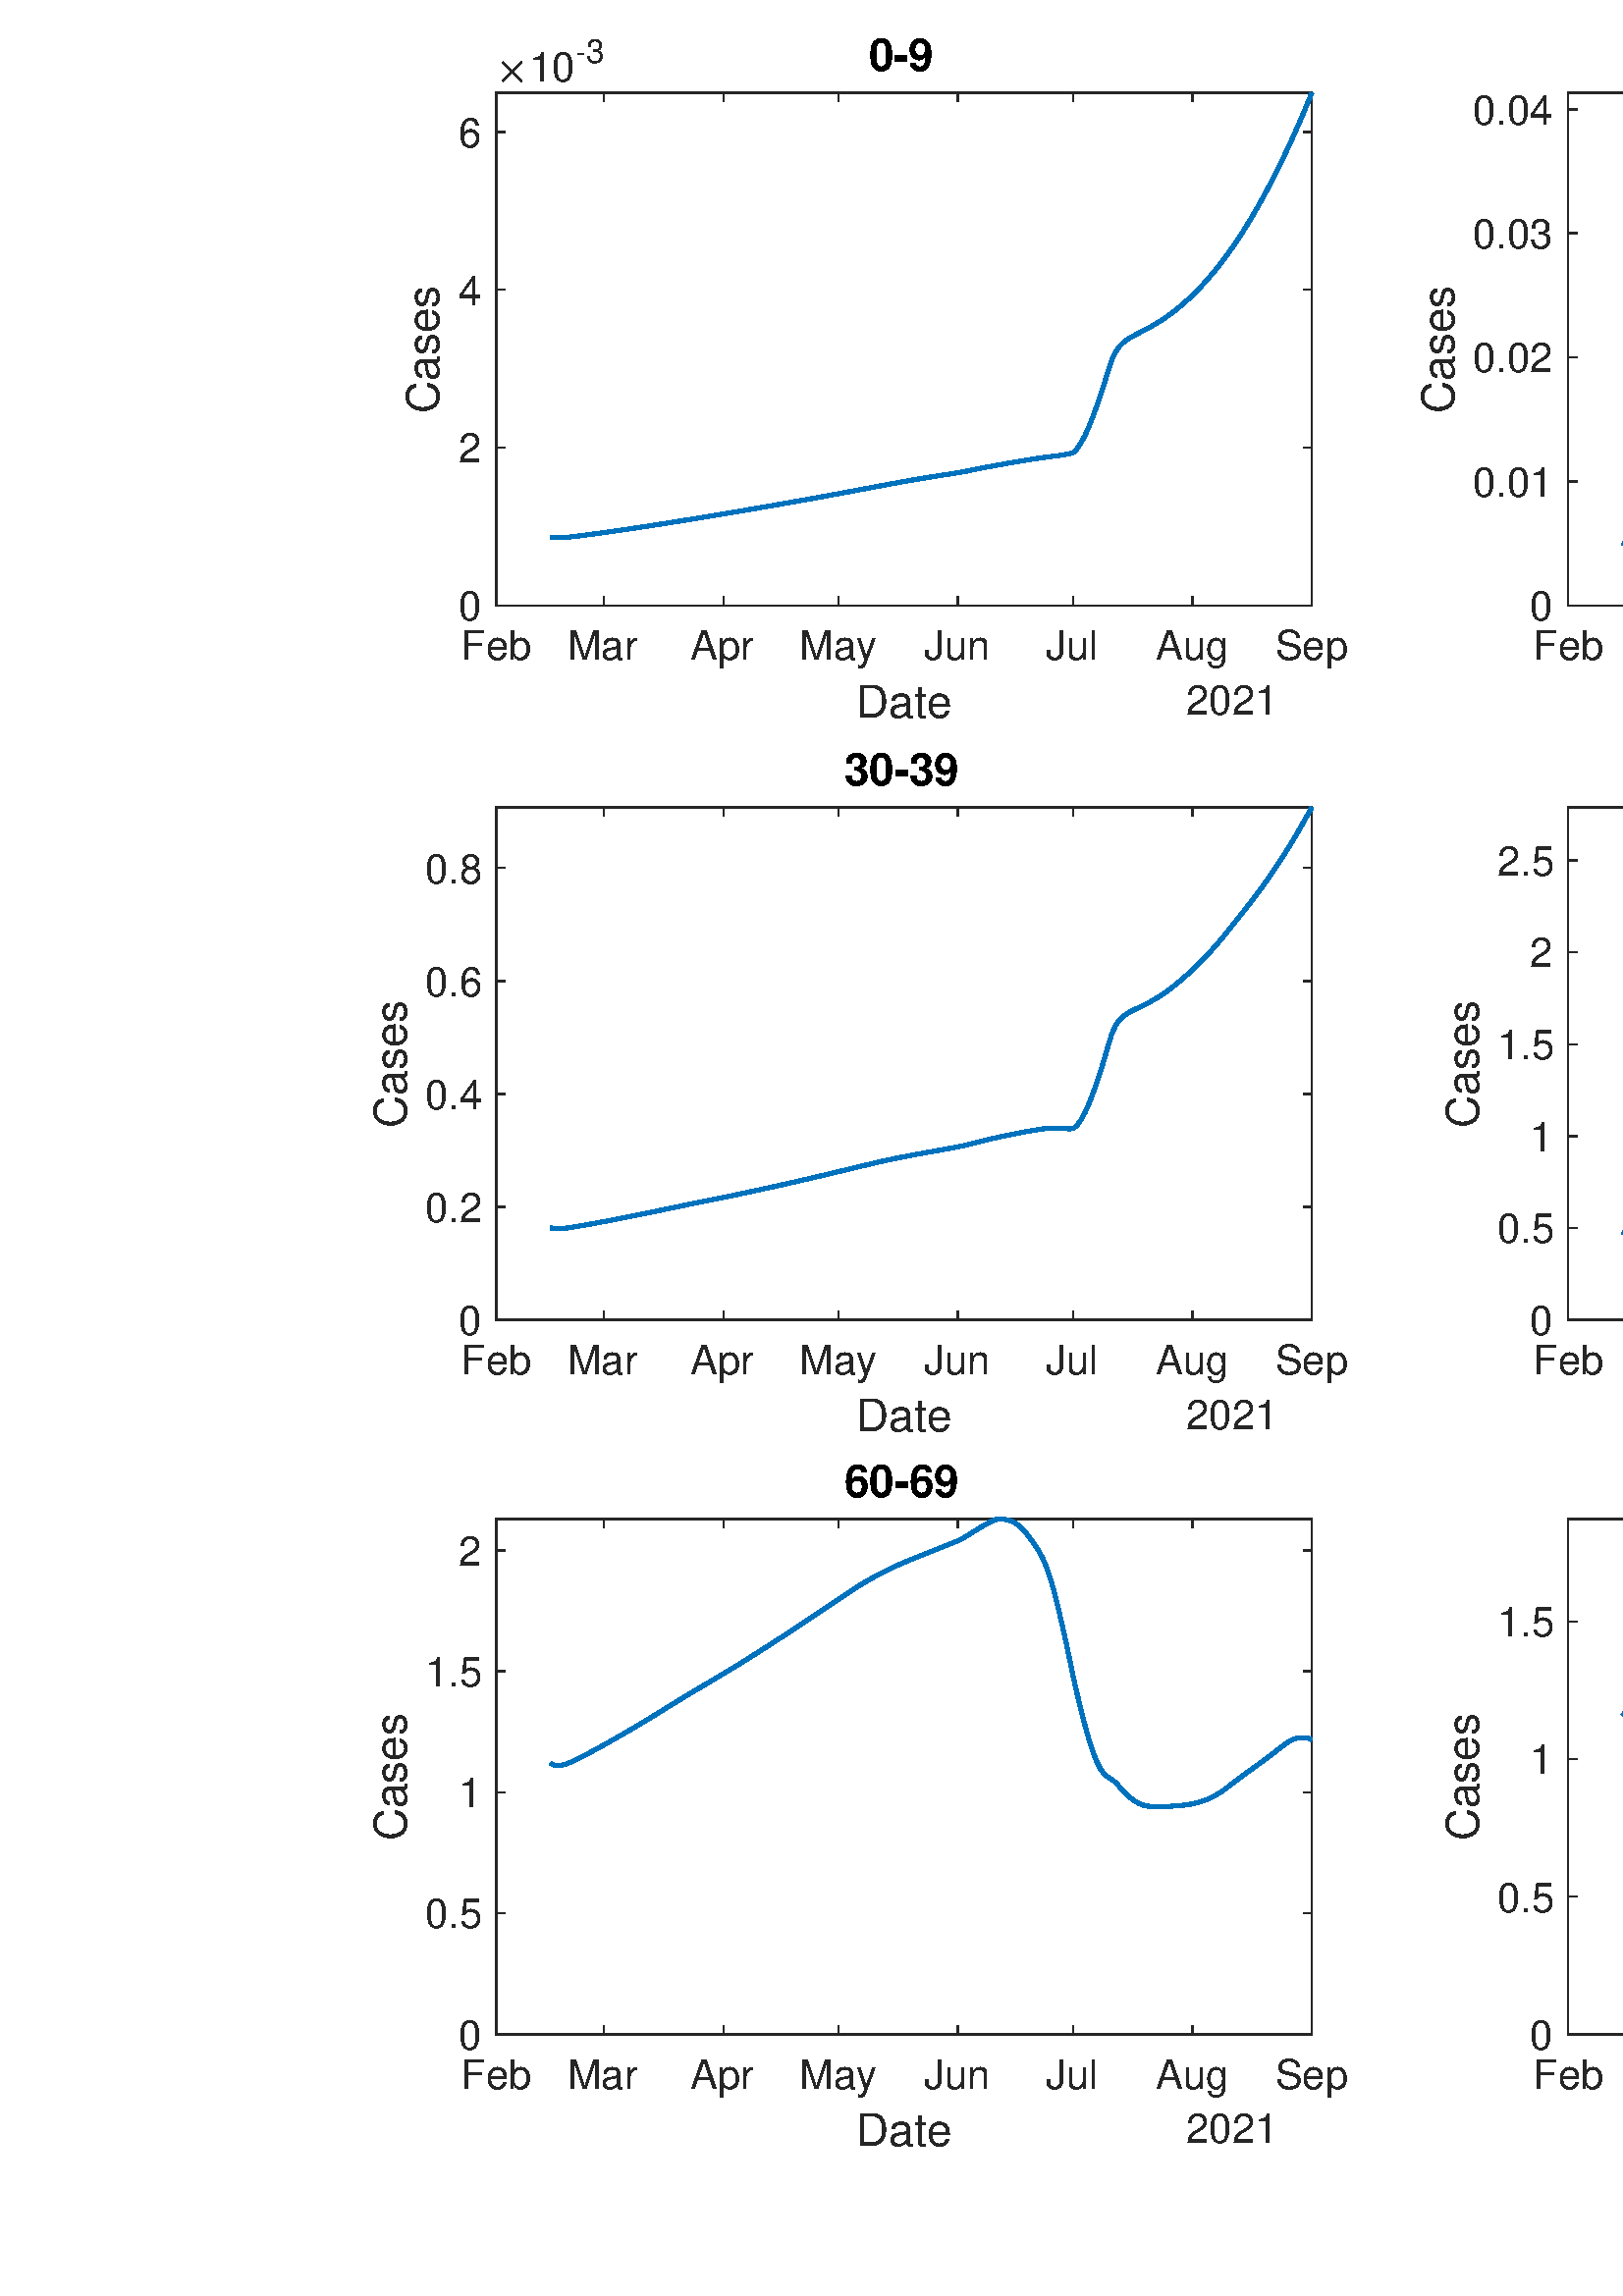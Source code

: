 %!PS-Adobe-3.0 EPSF-3.0
%%Pages: (atend)
%%BoundingBox:   136    54  1280   857
%%LanguageLevel: 3
%%EndComments
%%BeginProlog
%%BeginResource: procset (Apache XML Graphics Std ProcSet) 1.2 0
%%Version: 1.2 0
%%Copyright: (Copyright 2001-2003,2010 The Apache Software Foundation. License terms: http://www.apache.org/licenses/LICENSE-2.0)
/bd{bind def}bind def
/ld{load def}bd
/GR/grestore ld
/GS/gsave ld
/RM/rmoveto ld
/C/curveto ld
/t/show ld
/L/lineto ld
/ML/setmiterlimit ld
/CT/concat ld
/f/fill ld
/N/newpath ld
/S/stroke ld
/CC/setcmykcolor ld
/A/ashow ld
/cp/closepath ld
/RC/setrgbcolor ld
/LJ/setlinejoin ld
/GC/setgray ld
/LW/setlinewidth ld
/M/moveto ld
/re {4 2 roll M
1 index 0 rlineto
0 exch rlineto
neg 0 rlineto
cp } bd
/_ctm matrix def
/_tm matrix def
/BT { _ctm currentmatrix pop matrix _tm copy pop 0 0 moveto } bd
/ET { _ctm setmatrix } bd
/iTm { _ctm setmatrix _tm concat } bd
/Tm { _tm astore pop iTm 0 0 moveto } bd
/ux 0.0 def
/uy 0.0 def
/F {
  /Tp exch def
  /Tf exch def
  Tf findfont Tp scalefont setfont
  /cf Tf def  /cs Tp def
} bd
/ULS {currentpoint /uy exch def /ux exch def} bd
/ULE {
  /Tcx currentpoint pop def
  gsave
  newpath
  cf findfont cs scalefont dup
  /FontMatrix get 0 get /Ts exch def /FontInfo get dup
  /UnderlinePosition get Ts mul /To exch def
  /UnderlineThickness get Ts mul /Tt exch def
  ux uy To add moveto  Tcx uy To add lineto
  Tt setlinewidth stroke
  grestore
} bd
/OLE {
  /Tcx currentpoint pop def
  gsave
  newpath
  cf findfont cs scalefont dup
  /FontMatrix get 0 get /Ts exch def /FontInfo get dup
  /UnderlinePosition get Ts mul /To exch def
  /UnderlineThickness get Ts mul /Tt exch def
  ux uy To add cs add moveto Tcx uy To add cs add lineto
  Tt setlinewidth stroke
  grestore
} bd
/SOE {
  /Tcx currentpoint pop def
  gsave
  newpath
  cf findfont cs scalefont dup
  /FontMatrix get 0 get /Ts exch def /FontInfo get dup
  /UnderlinePosition get Ts mul /To exch def
  /UnderlineThickness get Ts mul /Tt exch def
  ux uy To add cs 10 mul 26 idiv add moveto Tcx uy To add cs 10 mul 26 idiv add lineto
  Tt setlinewidth stroke
  grestore
} bd
/QT {
/Y22 exch store
/X22 exch store
/Y21 exch store
/X21 exch store
currentpoint
/Y21 load 2 mul add 3 div exch
/X21 load 2 mul add 3 div exch
/X21 load 2 mul /X22 load add 3 div
/Y21 load 2 mul /Y22 load add 3 div
/X22 load /Y22 load curveto
} bd
/SSPD {
dup length /d exch dict def
{
/v exch def
/k exch def
currentpagedevice k known {
/cpdv currentpagedevice k get def
v cpdv ne {
/upd false def
/nullv v type /nulltype eq def
/nullcpdv cpdv type /nulltype eq def
nullv nullcpdv or
{
/upd true def
} {
/sametype v type cpdv type eq def
sametype {
v type /arraytype eq {
/vlen v length def
/cpdvlen cpdv length def
vlen cpdvlen eq {
0 1 vlen 1 sub {
/i exch def
/obj v i get def
/cpdobj cpdv i get def
obj cpdobj ne {
/upd true def
exit
} if
} for
} {
/upd true def
} ifelse
} {
v type /dicttype eq {
v {
/dv exch def
/dk exch def
/cpddv cpdv dk get def
dv cpddv ne {
/upd true def
exit
} if
} forall
} {
/upd true def
} ifelse
} ifelse
} if
} ifelse
upd true eq {
d k v put
} if
} if
} if
} forall
d length 0 gt {
d setpagedevice
} if
} bd
/RE { % /NewFontName [NewEncodingArray] /FontName RE -
  findfont dup length dict begin
  {
    1 index /FID ne
    {def} {pop pop} ifelse
  } forall
  /Encoding exch def
  /FontName 1 index def
  currentdict definefont pop
  end
} bind def
%%EndResource
%%BeginResource: procset (Apache XML Graphics EPS ProcSet) 1.0 0
%%Version: 1.0 0
%%Copyright: (Copyright 2002-2003 The Apache Software Foundation. License terms: http://www.apache.org/licenses/LICENSE-2.0)
/BeginEPSF { %def
/b4_Inc_state save def         % Save state for cleanup
/dict_count countdictstack def % Count objects on dict stack
/op_count count 1 sub def      % Count objects on operand stack
userdict begin                 % Push userdict on dict stack
/showpage { } def              % Redefine showpage, { } = null proc
0 setgray 0 setlinecap         % Prepare graphics state
1 setlinewidth 0 setlinejoin
10 setmiterlimit [ ] 0 setdash newpath
/languagelevel where           % If level not equal to 1 then
{pop languagelevel             % set strokeadjust and
1 ne                           % overprint to their defaults.
{false setstrokeadjust false setoverprint
} if
} if
} bd
/EndEPSF { %def
count op_count sub {pop} repeat            % Clean up stacks
countdictstack dict_count sub {end} repeat
b4_Inc_state restore
} bd
%%EndResource
%FOPBeginFontDict
%%IncludeResource: font Courier-Oblique
%%IncludeResource: font Courier-BoldOblique
%%IncludeResource: font Courier-Bold
%%IncludeResource: font ZapfDingbats
%%IncludeResource: font Symbol
%%IncludeResource: font Helvetica
%%IncludeResource: font Helvetica-Oblique
%%IncludeResource: font Helvetica-Bold
%%IncludeResource: font Helvetica-BoldOblique
%%IncludeResource: font Times-Roman
%%IncludeResource: font Times-Italic
%%IncludeResource: font Times-Bold
%%IncludeResource: font Times-BoldItalic
%%IncludeResource: font Courier
%FOPEndFontDict
%%BeginResource: encoding WinAnsiEncoding
/WinAnsiEncoding [
/.notdef /.notdef /.notdef /.notdef /.notdef
/.notdef /.notdef /.notdef /.notdef /.notdef
/.notdef /.notdef /.notdef /.notdef /.notdef
/.notdef /.notdef /.notdef /.notdef /.notdef
/.notdef /.notdef /.notdef /.notdef /.notdef
/.notdef /.notdef /.notdef /.notdef /.notdef
/.notdef /.notdef /space /exclam /quotedbl
/numbersign /dollar /percent /ampersand /quotesingle
/parenleft /parenright /asterisk /plus /comma
/hyphen /period /slash /zero /one
/two /three /four /five /six
/seven /eight /nine /colon /semicolon
/less /equal /greater /question /at
/A /B /C /D /E
/F /G /H /I /J
/K /L /M /N /O
/P /Q /R /S /T
/U /V /W /X /Y
/Z /bracketleft /backslash /bracketright /asciicircum
/underscore /quoteleft /a /b /c
/d /e /f /g /h
/i /j /k /l /m
/n /o /p /q /r
/s /t /u /v /w
/x /y /z /braceleft /bar
/braceright /asciitilde /bullet /Euro /bullet
/quotesinglbase /florin /quotedblbase /ellipsis /dagger
/daggerdbl /circumflex /perthousand /Scaron /guilsinglleft
/OE /bullet /Zcaron /bullet /bullet
/quoteleft /quoteright /quotedblleft /quotedblright /bullet
/endash /emdash /asciitilde /trademark /scaron
/guilsinglright /oe /bullet /zcaron /Ydieresis
/space /exclamdown /cent /sterling /currency
/yen /brokenbar /section /dieresis /copyright
/ordfeminine /guillemotleft /logicalnot /sfthyphen /registered
/macron /degree /plusminus /twosuperior /threesuperior
/acute /mu /paragraph /middot /cedilla
/onesuperior /ordmasculine /guillemotright /onequarter /onehalf
/threequarters /questiondown /Agrave /Aacute /Acircumflex
/Atilde /Adieresis /Aring /AE /Ccedilla
/Egrave /Eacute /Ecircumflex /Edieresis /Igrave
/Iacute /Icircumflex /Idieresis /Eth /Ntilde
/Ograve /Oacute /Ocircumflex /Otilde /Odieresis
/multiply /Oslash /Ugrave /Uacute /Ucircumflex
/Udieresis /Yacute /Thorn /germandbls /agrave
/aacute /acircumflex /atilde /adieresis /aring
/ae /ccedilla /egrave /eacute /ecircumflex
/edieresis /igrave /iacute /icircumflex /idieresis
/eth /ntilde /ograve /oacute /ocircumflex
/otilde /odieresis /divide /oslash /ugrave
/uacute /ucircumflex /udieresis /yacute /thorn
/ydieresis
] def
%%EndResource
%FOPBeginFontReencode
/Courier-Oblique findfont
dup length dict begin
  {1 index /FID ne {def} {pop pop} ifelse} forall
  /Encoding WinAnsiEncoding def
  currentdict
end
/Courier-Oblique exch definefont pop
/Courier-BoldOblique findfont
dup length dict begin
  {1 index /FID ne {def} {pop pop} ifelse} forall
  /Encoding WinAnsiEncoding def
  currentdict
end
/Courier-BoldOblique exch definefont pop
/Courier-Bold findfont
dup length dict begin
  {1 index /FID ne {def} {pop pop} ifelse} forall
  /Encoding WinAnsiEncoding def
  currentdict
end
/Courier-Bold exch definefont pop
/Helvetica findfont
dup length dict begin
  {1 index /FID ne {def} {pop pop} ifelse} forall
  /Encoding WinAnsiEncoding def
  currentdict
end
/Helvetica exch definefont pop
/Helvetica-Oblique findfont
dup length dict begin
  {1 index /FID ne {def} {pop pop} ifelse} forall
  /Encoding WinAnsiEncoding def
  currentdict
end
/Helvetica-Oblique exch definefont pop
/Helvetica-Bold findfont
dup length dict begin
  {1 index /FID ne {def} {pop pop} ifelse} forall
  /Encoding WinAnsiEncoding def
  currentdict
end
/Helvetica-Bold exch definefont pop
/Helvetica-BoldOblique findfont
dup length dict begin
  {1 index /FID ne {def} {pop pop} ifelse} forall
  /Encoding WinAnsiEncoding def
  currentdict
end
/Helvetica-BoldOblique exch definefont pop
/Times-Roman findfont
dup length dict begin
  {1 index /FID ne {def} {pop pop} ifelse} forall
  /Encoding WinAnsiEncoding def
  currentdict
end
/Times-Roman exch definefont pop
/Times-Italic findfont
dup length dict begin
  {1 index /FID ne {def} {pop pop} ifelse} forall
  /Encoding WinAnsiEncoding def
  currentdict
end
/Times-Italic exch definefont pop
/Times-Bold findfont
dup length dict begin
  {1 index /FID ne {def} {pop pop} ifelse} forall
  /Encoding WinAnsiEncoding def
  currentdict
end
/Times-Bold exch definefont pop
/Times-BoldItalic findfont
dup length dict begin
  {1 index /FID ne {def} {pop pop} ifelse} forall
  /Encoding WinAnsiEncoding def
  currentdict
end
/Times-BoldItalic exch definefont pop
/Courier findfont
dup length dict begin
  {1 index /FID ne {def} {pop pop} ifelse} forall
  /Encoding WinAnsiEncoding def
  currentdict
end
/Courier exch definefont pop
%FOPEndFontReencode
%%EndProlog
%%Page: 1 1
%%PageBoundingBox: 0 0 1400 900
%%BeginPageSetup
[1 0 0 -1 0 900] CT
%%EndPageSetup
GS
1 GC
N
0 0 1400 900 re
f
GR
GS
1 GC
N
0 0 1400 900 re
f
GR
GS
1 GC
N
182 280 M
481 280 L
481 92 L
182 92 L
cp
f
GR
GS
0.149 GC
2 setlinecap
1 LJ
0.5 LW
N
182 280 M
481 280 L
S
GR
GS
0.149 GC
2 setlinecap
1 LJ
0.5 LW
N
182 92 M
481 92 L
S
GR
GS
0.149 GC
2 setlinecap
1 LJ
0.5 LW
N
182 280 M
182 277.01 L
S
GR
GS
0.149 GC
2 setlinecap
1 LJ
0.5 LW
N
221.491 280 M
221.491 277.01 L
S
GR
GS
0.149 GC
2 setlinecap
1 LJ
0.5 LW
N
265.212 280 M
265.212 277.01 L
S
GR
GS
0.149 GC
2 setlinecap
1 LJ
0.5 LW
N
307.524 280 M
307.524 277.01 L
S
GR
GS
0.149 GC
2 setlinecap
1 LJ
0.5 LW
N
351.245 280 M
351.245 277.01 L
S
GR
GS
0.149 GC
2 setlinecap
1 LJ
0.5 LW
N
393.557 280 M
393.557 277.01 L
S
GR
GS
0.149 GC
2 setlinecap
1 LJ
0.5 LW
N
437.278 280 M
437.278 277.01 L
S
GR
GS
0.149 GC
2 setlinecap
1 LJ
0.5 LW
N
481 280 M
481 277.01 L
S
GR
GS
0.149 GC
2 setlinecap
1 LJ
0.5 LW
N
182 92 M
182 94.99 L
S
GR
GS
0.149 GC
2 setlinecap
1 LJ
0.5 LW
N
221.491 92 M
221.491 94.99 L
S
GR
GS
0.149 GC
2 setlinecap
1 LJ
0.5 LW
N
265.212 92 M
265.212 94.99 L
S
GR
GS
0.149 GC
2 setlinecap
1 LJ
0.5 LW
N
307.524 92 M
307.524 94.99 L
S
GR
GS
0.149 GC
2 setlinecap
1 LJ
0.5 LW
N
351.245 92 M
351.245 94.99 L
S
GR
GS
0.149 GC
2 setlinecap
1 LJ
0.5 LW
N
393.557 92 M
393.557 94.99 L
S
GR
GS
0.149 GC
2 setlinecap
1 LJ
0.5 LW
N
437.278 92 M
437.278 94.99 L
S
GR
GS
0.149 GC
2 setlinecap
1 LJ
0.5 LW
N
481 92 M
481 94.99 L
S
GR
GS
[1 0 0 1 182 285] CT
0.149 GC
/Helvetica 15 F
GS
[1 0 0 1 0 0] CT
-13 15 moveto 
1 -1 scale
(Feb) t 
GR
GR
GS
[1 0 0 1 221.491 285] CT
0.149 GC
/Helvetica 15 F
GS
[1 0 0 1 0 0] CT
-13.5 15 moveto 
1 -1 scale
(Mar) t 
GR
GR
GS
[1 0 0 1 265.212 285] CT
0.149 GC
/Helvetica 15 F
GS
[1 0 0 1 0 0] CT
-12 15 moveto 
1 -1 scale
(Apr) t 
GR
GR
GS
[1 0 0 1 307.524 285] CT
0.149 GC
/Helvetica 15 F
GS
[1 0 0 1 0 0] CT
-14.5 15 moveto 
1 -1 scale
(May) t 
GR
GR
GS
[1 0 0 1 351.245 285] CT
0.149 GC
/Helvetica 15 F
GS
[1 0 0 1 0 0] CT
-12.5 15 moveto 
1 -1 scale
(Jun) t 
GR
GR
GS
[1 0 0 1 393.557 285] CT
0.149 GC
/Helvetica 15 F
GS
[1 0 0 1 0 0] CT
-10 15 moveto 
1 -1 scale
(Jul) t 
GR
GR
GS
[1 0 0 1 437.278 285] CT
0.149 GC
/Helvetica 15 F
GS
[1 0 0 1 0 0] CT
-13.5 15 moveto 
1 -1 scale
(Aug) t 
GR
GR
GS
[1 0 0 1 481 285] CT
0.149 GC
/Helvetica 15 F
GS
[1 0 0 1 0 0] CT
-13.5 15 moveto 
1 -1 scale
(Sep) t 
GR
GR
GS
[1 0 0 1 331.5 305] CT
0.149 GC
/Helvetica 16.5 F
GS
[1 0 0 1 0 0] CT
-17.5 16 moveto 
1 -1 scale
(Date) t 
GR
GR
GS
[1 0 0 1 481 305] CT
0.149 GC
/Helvetica 15 F
GS
[1 0 0 1 0 0] CT
-46 15 moveto 
1 -1 scale
(2021   ) t 
GR
GR
GS
0.149 GC
2 setlinecap
1 LJ
0.5 LW
N
182 280 M
182 92 L
S
GR
GS
0.149 GC
2 setlinecap
1 LJ
0.5 LW
N
481 280 M
481 92 L
S
GR
GS
0.149 GC
2 setlinecap
1 LJ
0.5 LW
N
182 280 M
184.99 280 L
S
GR
GS
0.149 GC
2 setlinecap
1 LJ
0.5 LW
N
182 222.123 M
184.99 222.123 L
S
GR
GS
0.149 GC
2 setlinecap
1 LJ
0.5 LW
N
182 164.246 M
184.99 164.246 L
S
GR
GS
0.149 GC
2 setlinecap
1 LJ
0.5 LW
N
182 106.37 M
184.99 106.37 L
S
GR
GS
0.149 GC
2 setlinecap
1 LJ
0.5 LW
N
481 280 M
478.01 280 L
S
GR
GS
0.149 GC
2 setlinecap
1 LJ
0.5 LW
N
481 222.123 M
478.01 222.123 L
S
GR
GS
0.149 GC
2 setlinecap
1 LJ
0.5 LW
N
481 164.246 M
478.01 164.246 L
S
GR
GS
0.149 GC
2 setlinecap
1 LJ
0.5 LW
N
481 106.37 M
478.01 106.37 L
S
GR
GS
[1 0 0 1 177 280] CT
0.149 GC
/Helvetica 15 F
GS
[1 0 0 1 0 0] CT
-9 5.5 moveto 
1 -1 scale
(0) t 
GR
GR
GS
[1 0 0 1 177 222.123] CT
0.149 GC
/Helvetica 15 F
GS
[1 0 0 1 0 0] CT
-9 5.5 moveto 
1 -1 scale
(2) t 
GR
GR
GS
[1 0 0 1 177 164.246] CT
0.149 GC
/Helvetica 15 F
GS
[1 0 0 1 0 0] CT
-9 5.5 moveto 
1 -1 scale
(4) t 
GR
GR
GS
[1 0 0 1 177 106.37] CT
0.149 GC
/Helvetica 15 F
GS
[1 0 0 1 0 0] CT
-9 5.5 moveto 
1 -1 scale
(6) t 
GR
GR
GS
[0 -1 1 0 165 186.0] CT
0.149 GC
/Helvetica 16.5 F
GS
[1 0 0 1 0 0] CT
-23.5 -4 moveto 
1 -1 scale
(Cases) t 
GR
GR
GS
[1 0 0 1 182 88] CT
0.149 GC
N
2.203 -0.438 M
2.203 -0.547 2.281 -0.641 QT
5.391 -3.75 L
2.281 -6.875 L
2.203 -6.938 2.203 -7.063 QT
2.203 -7.172 2.289 -7.273 QT
2.375 -7.375 2.5 -7.375 QT
2.609 -7.375 2.734 -7.266 QT
5.844 -4.172 L
8.922 -7.266 L
9.047 -7.375 9.141 -7.375 QT
9.266 -7.375 9.359 -7.281 QT
9.453 -7.188 9.453 -7.063 QT
9.453 -6.938 9.375 -6.875 QT
6.25 -3.75 L
9.375 -0.641 L
9.453 -0.547 9.453 -0.438 QT
9.453 -0.313 9.359 -0.219 QT
9.266 -0.125 9.141 -0.125 QT
9.031 -0.125 8.922 -0.234 QT
5.844 -3.328 L
2.734 -0.234 L
2.625 -0.125 2.5 -0.125 QT
2.375 -0.125 2.289 -0.227 QT
2.203 -0.328 2.203 -0.438 QT
cp
f
GR
GS
[1 0 0 1 194 88] CT
0.149 GC
/Helvetica 15 F
GS
[1 0 0 1 0 0] CT
0 0 moveto 
1 -1 scale
(10) t 
GR
GR
GS
[1 0 0 1 211 81] CT
0.149 GC
/Helvetica 12 F
GS
[1 0 0 1 0 0] CT
0 0 moveto 
1 -1 scale
(-3) t 
GR
GR
GS
[1 0 0 1 331.5 87.875] CT
/Helvetica-Bold 16.5 F
GS
[1 0 0 1 0 0] CT
-13 -4 moveto 
1 -1 scale
(0-9) t 
GR
GR
GS
0 0.447 0.741 RC
1 LJ
1.5 LW
N
201.745 254.96 M
203.156 255.159 L
204.566 255.205 L
205.976 255.16 L
207.387 255.058 L
208.797 254.923 L
210.208 254.766 L
211.618 254.596 L
213.028 254.417 L
214.439 254.233 L
215.849 254.045 L
217.259 253.854 L
218.67 253.66 L
220.08 253.464 L
221.491 253.267 L
222.901 253.068 L
224.311 252.867 L
225.722 252.665 L
227.132 252.462 L
228.542 252.256 L
229.953 252.05 L
231.363 251.842 L
232.774 251.632 L
234.184 251.421 L
235.594 251.208 L
237.005 250.994 L
238.415 250.778 L
239.825 250.561 L
241.236 250.342 L
242.646 250.121 L
244.057 249.899 L
245.467 249.676 L
246.877 249.451 L
248.288 249.224 L
249.698 248.996 L
251.108 248.767 L
252.519 248.537 L
253.929 248.306 L
255.34 248.075 L
256.75 247.842 L
258.16 247.609 L
259.571 247.375 L
260.981 247.14 L
262.392 246.905 L
263.802 246.67 L
265.212 246.434 L
266.623 246.198 L
268.033 245.962 L
269.443 245.725 L
270.854 245.487 L
272.264 245.249 L
273.675 245.009 L
275.085 244.77 L
276.495 244.529 L
277.906 244.288 L
279.316 244.045 L
280.726 243.802 L
282.137 243.558 L
283.547 243.313 L
284.958 243.067 L
286.368 242.821 L
287.778 242.573 L
289.189 242.324 L
290.599 242.074 L
292.009 241.824 L
293.42 241.572 L
294.83 241.32 L
296.241 241.066 L
297.651 240.812 L
299.061 240.556 L
300.472 240.3 L
301.882 240.043 L
303.292 239.785 L
304.703 239.526 L
306.113 239.266 L
307.524 239.005 L
308.934 238.743 L
310.344 238.481 L
311.755 238.218 L
313.165 237.954 L
314.575 237.69 L
315.986 237.425 L
317.396 237.161 L
318.807 236.896 L
320.217 236.631 L
321.627 236.367 L
323.038 236.104 L
324.448 235.841 L
325.858 235.58 L
327.269 235.32 L
328.679 235.062 L
330.09 234.807 L
331.5 234.555 L
332.91 234.306 L
334.321 234.06 L
335.731 233.817 L
337.142 233.578 L
338.552 233.342 L
339.962 233.11 L
341.373 232.88 L
342.783 232.654 L
344.193 232.431 L
345.604 232.211 L
347.014 231.993 L
348.425 231.777 L
349.835 231.565 L
351.245 231.347 L
352.656 231.099 L
354.066 230.827 L
355.476 230.542 L
356.887 230.249 L
358.297 229.955 L
359.708 229.672 L
361.118 229.399 L
362.528 229.134 L
363.939 228.873 L
365.349 228.616 L
366.759 228.363 L
368.17 228.112 L
369.58 227.861 L
370.991 227.61 L
372.401 227.363 L
373.811 227.121 L
375.222 226.886 L
376.632 226.658 L
378.042 226.438 L
379.453 226.22 L
380.863 226.007 L
382.274 225.801 L
383.684 225.604 L
385.094 225.419 L
386.505 225.246 L
387.915 225.074 L
389.325 224.857 L
390.736 224.61 L
392.146 224.354 L
393.557 223.88 L
394.967 222.489 L
396.377 220.357 L
397.788 217.707 L
399.198 214.566 L
400.608 211.039 L
402.019 207.21 L
403.429 203.123 L
404.84 198.797 L
406.25 194.238 L
407.66 189.919 L
409.071 186.936 L
410.481 184.948 L
411.892 183.547 L
413.302 182.486 L
414.712 181.614 L
416.123 180.84 L
417.533 180.107 L
418.943 179.383 L
420.354 178.644 L
421.764 177.877 L
423.175 177.072 L
424.585 176.223 L
425.995 175.327 L
427.406 174.38 L
428.816 173.38 L
430.226 172.325 L
431.637 171.215 L
433.047 170.047 L
434.458 168.82 L
435.868 167.536 L
437.278 166.192 L
438.689 164.79 L
440.099 163.329 L
441.509 161.808 L
442.92 160.226 L
444.33 158.582 L
445.741 156.875 L
447.151 155.105 L
448.561 153.268 L
449.972 151.365 L
451.382 149.392 L
452.792 147.35 L
454.203 145.238 L
455.613 143.057 L
457.024 140.809 L
458.434 138.493 L
459.844 136.11 L
461.255 133.658 L
462.665 131.139 L
464.075 128.55 L
465.486 125.893 L
466.896 123.166 L
468.307 120.37 L
469.717 117.504 L
471.127 114.566 L
472.538 111.557 L
473.948 108.475 L
475.358 105.32 L
476.769 102.093 L
478.179 98.797 L
479.59 95.43 L
481 92 L
S
GR
GS
1 GC
N
575 280 M
874 280 L
874 92 L
575 92 L
cp
f
GR
GS
0.149 GC
2 setlinecap
1 LJ
0.5 LW
N
575 280 M
874 280 L
S
GR
GS
0.149 GC
2 setlinecap
1 LJ
0.5 LW
N
575 92 M
874 92 L
S
GR
GS
0.149 GC
2 setlinecap
1 LJ
0.5 LW
N
575 280 M
575 277.01 L
S
GR
GS
0.149 GC
2 setlinecap
1 LJ
0.5 LW
N
614.491 280 M
614.491 277.01 L
S
GR
GS
0.149 GC
2 setlinecap
1 LJ
0.5 LW
N
658.212 280 M
658.212 277.01 L
S
GR
GS
0.149 GC
2 setlinecap
1 LJ
0.5 LW
N
700.524 280 M
700.524 277.01 L
S
GR
GS
0.149 GC
2 setlinecap
1 LJ
0.5 LW
N
744.245 280 M
744.245 277.01 L
S
GR
GS
0.149 GC
2 setlinecap
1 LJ
0.5 LW
N
786.557 280 M
786.557 277.01 L
S
GR
GS
0.149 GC
2 setlinecap
1 LJ
0.5 LW
N
830.278 280 M
830.278 277.01 L
S
GR
GS
0.149 GC
2 setlinecap
1 LJ
0.5 LW
N
874 280 M
874 277.01 L
S
GR
GS
0.149 GC
2 setlinecap
1 LJ
0.5 LW
N
575 92 M
575 94.99 L
S
GR
GS
0.149 GC
2 setlinecap
1 LJ
0.5 LW
N
614.491 92 M
614.491 94.99 L
S
GR
GS
0.149 GC
2 setlinecap
1 LJ
0.5 LW
N
658.212 92 M
658.212 94.99 L
S
GR
GS
0.149 GC
2 setlinecap
1 LJ
0.5 LW
N
700.524 92 M
700.524 94.99 L
S
GR
GS
0.149 GC
2 setlinecap
1 LJ
0.5 LW
N
744.245 92 M
744.245 94.99 L
S
GR
GS
0.149 GC
2 setlinecap
1 LJ
0.5 LW
N
786.557 92 M
786.557 94.99 L
S
GR
GS
0.149 GC
2 setlinecap
1 LJ
0.5 LW
N
830.278 92 M
830.278 94.99 L
S
GR
GS
0.149 GC
2 setlinecap
1 LJ
0.5 LW
N
874 92 M
874 94.99 L
S
GR
GS
[1 0 0 1 575 285] CT
0.149 GC
/Helvetica 15 F
GS
[1 0 0 1 0 0] CT
-13 15 moveto 
1 -1 scale
(Feb) t 
GR
GR
GS
[1 0 0 1 614.491 285] CT
0.149 GC
/Helvetica 15 F
GS
[1 0 0 1 0 0] CT
-13.5 15 moveto 
1 -1 scale
(Mar) t 
GR
GR
GS
[1 0 0 1 658.212 285] CT
0.149 GC
/Helvetica 15 F
GS
[1 0 0 1 0 0] CT
-12 15 moveto 
1 -1 scale
(Apr) t 
GR
GR
GS
[1 0 0 1 700.524 285] CT
0.149 GC
/Helvetica 15 F
GS
[1 0 0 1 0 0] CT
-14.5 15 moveto 
1 -1 scale
(May) t 
GR
GR
GS
[1 0 0 1 744.245 285] CT
0.149 GC
/Helvetica 15 F
GS
[1 0 0 1 0 0] CT
-12.5 15 moveto 
1 -1 scale
(Jun) t 
GR
GR
GS
[1 0 0 1 786.557 285] CT
0.149 GC
/Helvetica 15 F
GS
[1 0 0 1 0 0] CT
-10 15 moveto 
1 -1 scale
(Jul) t 
GR
GR
GS
[1 0 0 1 830.278 285] CT
0.149 GC
/Helvetica 15 F
GS
[1 0 0 1 0 0] CT
-13.5 15 moveto 
1 -1 scale
(Aug) t 
GR
GR
GS
[1 0 0 1 874 285] CT
0.149 GC
/Helvetica 15 F
GS
[1 0 0 1 0 0] CT
-13.5 15 moveto 
1 -1 scale
(Sep) t 
GR
GR
GS
[1 0 0 1 724.5 305] CT
0.149 GC
/Helvetica 16.5 F
GS
[1 0 0 1 0 0] CT
-17.5 16 moveto 
1 -1 scale
(Date) t 
GR
GR
GS
[1 0 0 1 874 305] CT
0.149 GC
/Helvetica 15 F
GS
[1 0 0 1 0 0] CT
-46 15 moveto 
1 -1 scale
(2021   ) t 
GR
GR
GS
0.149 GC
2 setlinecap
1 LJ
0.5 LW
N
575 280 M
575 92 L
S
GR
GS
0.149 GC
2 setlinecap
1 LJ
0.5 LW
N
874 280 M
874 92 L
S
GR
GS
0.149 GC
2 setlinecap
1 LJ
0.5 LW
N
575 280 M
577.99 280 L
S
GR
GS
0.149 GC
2 setlinecap
1 LJ
0.5 LW
N
575 234.508 M
577.99 234.508 L
S
GR
GS
0.149 GC
2 setlinecap
1 LJ
0.5 LW
N
575 189.016 M
577.99 189.016 L
S
GR
GS
0.149 GC
2 setlinecap
1 LJ
0.5 LW
N
575 143.524 M
577.99 143.524 L
S
GR
GS
0.149 GC
2 setlinecap
1 LJ
0.5 LW
N
575 98.033 M
577.99 98.033 L
S
GR
GS
0.149 GC
2 setlinecap
1 LJ
0.5 LW
N
874 280 M
871.01 280 L
S
GR
GS
0.149 GC
2 setlinecap
1 LJ
0.5 LW
N
874 234.508 M
871.01 234.508 L
S
GR
GS
0.149 GC
2 setlinecap
1 LJ
0.5 LW
N
874 189.016 M
871.01 189.016 L
S
GR
GS
0.149 GC
2 setlinecap
1 LJ
0.5 LW
N
874 143.524 M
871.01 143.524 L
S
GR
GS
0.149 GC
2 setlinecap
1 LJ
0.5 LW
N
874 98.033 M
871.01 98.033 L
S
GR
GS
[1 0 0 1 570 280] CT
0.149 GC
/Helvetica 15 F
GS
[1 0 0 1 0 0] CT
-9 5.5 moveto 
1 -1 scale
(0) t 
GR
GR
GS
[1 0 0 1 570 234.508] CT
0.149 GC
/Helvetica 15 F
GS
[1 0 0 1 0 0] CT
-30 5.5 moveto 
1 -1 scale
(0.01) t 
GR
GR
GS
[1 0 0 1 570 189.016] CT
0.149 GC
/Helvetica 15 F
GS
[1 0 0 1 0 0] CT
-30 5.5 moveto 
1 -1 scale
(0.02) t 
GR
GR
GS
[1 0 0 1 570 143.524] CT
0.149 GC
/Helvetica 15 F
GS
[1 0 0 1 0 0] CT
-30 5.5 moveto 
1 -1 scale
(0.03) t 
GR
GR
GS
[1 0 0 1 570 98.033] CT
0.149 GC
/Helvetica 15 F
GS
[1 0 0 1 0 0] CT
-30 5.5 moveto 
1 -1 scale
(0.04) t 
GR
GR
GS
[0 -1 1 0 537 186.0] CT
0.149 GC
/Helvetica 16.5 F
GS
[1 0 0 1 0 0] CT
-23.5 -4 moveto 
1 -1 scale
(Cases) t 
GR
GR
GS
[1 0 0 1 724.501 87.875] CT
/Helvetica-Bold 16.5 F
GS
[1 0 0 1 0 0] CT
-22 -4 moveto 
1 -1 scale
(10-19) t 
GR
GR
GS
0 0.447 0.741 RC
1 LJ
1.5 LW
N
594.745 257.064 M
596.156 257.246 L
597.566 257.289 L
598.976 257.248 L
600.387 257.155 L
601.797 257.031 L
603.208 256.888 L
604.618 256.732 L
606.028 256.569 L
607.439 256.4 L
608.849 256.228 L
610.259 256.053 L
611.67 255.876 L
613.08 255.697 L
614.491 255.517 L
615.901 255.335 L
617.311 255.151 L
618.722 254.967 L
620.132 254.78 L
621.542 254.593 L
622.953 254.404 L
624.363 254.213 L
625.774 254.022 L
627.184 253.829 L
628.594 253.634 L
630.005 253.438 L
631.415 253.241 L
632.826 253.042 L
634.236 252.842 L
635.646 252.64 L
637.057 252.437 L
638.467 252.233 L
639.877 252.027 L
641.288 251.82 L
642.698 251.611 L
644.109 251.402 L
645.519 251.191 L
646.929 250.979 L
648.34 250.766 L
649.75 250.552 L
651.16 250.337 L
652.571 250.122 L
653.981 249.906 L
655.391 249.689 L
656.802 249.471 L
658.212 249.253 L
659.623 249.034 L
661.033 248.814 L
662.443 248.594 L
663.854 248.373 L
665.264 248.152 L
666.674 247.929 L
668.085 247.706 L
669.495 247.483 L
670.906 247.258 L
672.316 247.033 L
673.726 246.807 L
675.137 246.58 L
676.547 246.352 L
677.958 246.123 L
679.368 245.894 L
680.778 245.663 L
682.189 245.432 L
683.599 245.2 L
685.009 244.967 L
686.42 244.734 L
687.83 244.499 L
689.241 244.264 L
690.651 244.028 L
692.061 243.791 L
693.472 243.553 L
694.882 243.315 L
696.292 243.076 L
697.703 242.836 L
699.113 242.595 L
700.524 242.354 L
701.934 242.112 L
703.344 241.87 L
704.755 241.626 L
706.165 241.383 L
707.576 241.139 L
708.986 240.895 L
710.396 240.651 L
711.807 240.407 L
713.217 240.163 L
714.627 239.92 L
716.038 239.677 L
717.448 239.436 L
718.859 239.195 L
720.269 238.955 L
721.679 238.718 L
723.09 238.482 L
724.5 238.249 L
725.91 238.019 L
727.321 237.791 L
728.731 237.566 L
730.141 237.344 L
731.552 237.124 L
732.962 236.908 L
734.373 236.694 L
735.783 236.483 L
737.193 236.275 L
738.604 236.069 L
740.014 235.865 L
741.424 235.664 L
742.835 235.466 L
744.245 235.262 L
745.656 235.031 L
747.066 234.778 L
748.476 234.513 L
749.887 234.241 L
751.297 233.968 L
752.708 233.705 L
754.118 233.452 L
755.528 233.205 L
756.939 232.963 L
758.349 232.724 L
759.759 232.488 L
761.17 232.255 L
762.58 232.019 L
763.991 231.784 L
765.401 231.549 L
766.811 231.317 L
768.222 231.089 L
769.632 230.866 L
771.042 230.646 L
772.453 230.426 L
773.863 230.208 L
775.274 229.994 L
776.684 229.785 L
778.094 229.583 L
779.505 229.389 L
780.915 229.191 L
782.326 228.947 L
783.736 228.67 L
785.146 228.377 L
786.557 227.873 L
787.967 226.501 L
789.377 224.421 L
790.788 221.84 L
792.198 218.778 L
793.609 215.333 L
795.019 211.582 L
796.429 207.565 L
797.84 203.302 L
799.25 198.798 L
800.66 194.508 L
802.071 191.492 L
803.481 189.426 L
804.891 187.921 L
806.302 186.74 L
807.712 185.743 L
809.123 184.842 L
810.533 183.985 L
811.943 183.139 L
813.354 182.284 L
814.764 181.408 L
816.174 180.5 L
817.585 179.557 L
818.995 178.573 L
820.406 177.545 L
821.816 176.471 L
823.226 175.349 L
824.637 174.177 L
826.047 172.953 L
827.458 171.676 L
828.868 170.344 L
830.278 168.957 L
831.689 167.513 L
833.099 166.012 L
834.509 164.452 L
835.92 162.833 L
837.33 161.151 L
838.741 159.406 L
840.151 157.597 L
841.561 155.72 L
842.972 153.776 L
844.382 151.76 L
845.792 149.673 L
847.203 147.513 L
848.613 145.28 L
850.024 142.974 L
851.434 140.596 L
852.844 138.145 L
854.255 135.62 L
855.665 133.021 L
857.076 130.346 L
858.486 127.595 L
859.896 124.767 L
861.307 121.861 L
862.717 118.876 L
864.127 115.811 L
865.538 112.664 L
866.948 109.433 L
868.359 106.118 L
869.769 102.717 L
871.179 99.23 L
872.59 95.656 L
874 92 L
S
GR
GS
1 GC
N
968 280 M
1267 280 L
1267 92 L
968 92 L
cp
f
GR
GS
0.149 GC
2 setlinecap
1 LJ
0.5 LW
N
968 280 M
1267 280 L
S
GR
GS
0.149 GC
2 setlinecap
1 LJ
0.5 LW
N
968 92 M
1267 92 L
S
GR
GS
0.149 GC
2 setlinecap
1 LJ
0.5 LW
N
968 280 M
968 277.01 L
S
GR
GS
0.149 GC
2 setlinecap
1 LJ
0.5 LW
N
1007.491 280 M
1007.491 277.01 L
S
GR
GS
0.149 GC
2 setlinecap
1 LJ
0.5 LW
N
1051.212 280 M
1051.212 277.01 L
S
GR
GS
0.149 GC
2 setlinecap
1 LJ
0.5 LW
N
1093.524 280 M
1093.524 277.01 L
S
GR
GS
0.149 GC
2 setlinecap
1 LJ
0.5 LW
N
1137.245 280 M
1137.245 277.01 L
S
GR
GS
0.149 GC
2 setlinecap
1 LJ
0.5 LW
N
1179.557 280 M
1179.557 277.01 L
S
GR
GS
0.149 GC
2 setlinecap
1 LJ
0.5 LW
N
1223.278 280 M
1223.278 277.01 L
S
GR
GS
0.149 GC
2 setlinecap
1 LJ
0.5 LW
N
1267 280 M
1267 277.01 L
S
GR
GS
0.149 GC
2 setlinecap
1 LJ
0.5 LW
N
968 92 M
968 94.99 L
S
GR
GS
0.149 GC
2 setlinecap
1 LJ
0.5 LW
N
1007.491 92 M
1007.491 94.99 L
S
GR
GS
0.149 GC
2 setlinecap
1 LJ
0.5 LW
N
1051.212 92 M
1051.212 94.99 L
S
GR
GS
0.149 GC
2 setlinecap
1 LJ
0.5 LW
N
1093.524 92 M
1093.524 94.99 L
S
GR
GS
0.149 GC
2 setlinecap
1 LJ
0.5 LW
N
1137.245 92 M
1137.245 94.99 L
S
GR
GS
0.149 GC
2 setlinecap
1 LJ
0.5 LW
N
1179.557 92 M
1179.557 94.99 L
S
GR
GS
0.149 GC
2 setlinecap
1 LJ
0.5 LW
N
1223.278 92 M
1223.278 94.99 L
S
GR
GS
0.149 GC
2 setlinecap
1 LJ
0.5 LW
N
1267 92 M
1267 94.99 L
S
GR
GS
[1 0 0 1 968 285] CT
0.149 GC
/Helvetica 15 F
GS
[1 0 0 1 0 0] CT
-13 15 moveto 
1 -1 scale
(Feb) t 
GR
GR
GS
[1 0 0 1 1007.491 285] CT
0.149 GC
/Helvetica 15 F
GS
[1 0 0 1 0 0] CT
-13.5 15 moveto 
1 -1 scale
(Mar) t 
GR
GR
GS
[1 0 0 1 1051.212 285] CT
0.149 GC
/Helvetica 15 F
GS
[1 0 0 1 0 0] CT
-12 15 moveto 
1 -1 scale
(Apr) t 
GR
GR
GS
[1 0 0 1 1093.524 285] CT
0.149 GC
/Helvetica 15 F
GS
[1 0 0 1 0 0] CT
-14.5 15 moveto 
1 -1 scale
(May) t 
GR
GR
GS
[1 0 0 1 1137.245 285] CT
0.149 GC
/Helvetica 15 F
GS
[1 0 0 1 0 0] CT
-12.5 15 moveto 
1 -1 scale
(Jun) t 
GR
GR
GS
[1 0 0 1 1179.557 285] CT
0.149 GC
/Helvetica 15 F
GS
[1 0 0 1 0 0] CT
-10 15 moveto 
1 -1 scale
(Jul) t 
GR
GR
GS
[1 0 0 1 1223.278 285] CT
0.149 GC
/Helvetica 15 F
GS
[1 0 0 1 0 0] CT
-13.5 15 moveto 
1 -1 scale
(Aug) t 
GR
GR
GS
[1 0 0 1 1267 285] CT
0.149 GC
/Helvetica 15 F
GS
[1 0 0 1 0 0] CT
-13.5 15 moveto 
1 -1 scale
(Sep) t 
GR
GR
GS
[1 0 0 1 1117.5 305] CT
0.149 GC
/Helvetica 16.5 F
GS
[1 0 0 1 0 0] CT
-17.5 16 moveto 
1 -1 scale
(Date) t 
GR
GR
GS
[1 0 0 1 1267 305] CT
0.149 GC
/Helvetica 15 F
GS
[1 0 0 1 0 0] CT
-46 15 moveto 
1 -1 scale
(2021   ) t 
GR
GR
GS
0.149 GC
2 setlinecap
1 LJ
0.5 LW
N
968 280 M
968 92 L
S
GR
GS
0.149 GC
2 setlinecap
1 LJ
0.5 LW
N
1267 280 M
1267 92 L
S
GR
GS
0.149 GC
2 setlinecap
1 LJ
0.5 LW
N
968 280 M
970.99 280 L
S
GR
GS
0.149 GC
2 setlinecap
1 LJ
0.5 LW
N
968 240.251 M
970.99 240.251 L
S
GR
GS
0.149 GC
2 setlinecap
1 LJ
0.5 LW
N
968 200.503 M
970.99 200.503 L
S
GR
GS
0.149 GC
2 setlinecap
1 LJ
0.5 LW
N
968 160.754 M
970.99 160.754 L
S
GR
GS
0.149 GC
2 setlinecap
1 LJ
0.5 LW
N
968 121.006 M
970.99 121.006 L
S
GR
GS
0.149 GC
2 setlinecap
1 LJ
0.5 LW
N
1267 280 M
1264.01 280 L
S
GR
GS
0.149 GC
2 setlinecap
1 LJ
0.5 LW
N
1267 240.251 M
1264.01 240.251 L
S
GR
GS
0.149 GC
2 setlinecap
1 LJ
0.5 LW
N
1267 200.503 M
1264.01 200.503 L
S
GR
GS
0.149 GC
2 setlinecap
1 LJ
0.5 LW
N
1267 160.754 M
1264.01 160.754 L
S
GR
GS
0.149 GC
2 setlinecap
1 LJ
0.5 LW
N
1267 121.006 M
1264.01 121.006 L
S
GR
GS
[1 0 0 1 963 280] CT
0.149 GC
/Helvetica 15 F
GS
[1 0 0 1 0 0] CT
-9 5.5 moveto 
1 -1 scale
(0) t 
GR
GR
GS
[1 0 0 1 963 240.251] CT
0.149 GC
/Helvetica 15 F
GS
[1 0 0 1 0 0] CT
-30 5.5 moveto 
1 -1 scale
(0.05) t 
GR
GR
GS
[1 0 0 1 963 200.503] CT
0.149 GC
/Helvetica 15 F
GS
[1 0 0 1 0 0] CT
-21 5.5 moveto 
1 -1 scale
(0.1) t 
GR
GR
GS
[1 0 0 1 963 160.754] CT
0.149 GC
/Helvetica 15 F
GS
[1 0 0 1 0 0] CT
-30 5.5 moveto 
1 -1 scale
(0.15) t 
GR
GR
GS
[1 0 0 1 963 121.006] CT
0.149 GC
/Helvetica 15 F
GS
[1 0 0 1 0 0] CT
-21 5.5 moveto 
1 -1 scale
(0.2) t 
GR
GR
GS
[0 -1 1 0 930 186.0] CT
0.149 GC
/Helvetica 16.5 F
GS
[1 0 0 1 0 0] CT
-23.5 -4 moveto 
1 -1 scale
(Cases) t 
GR
GR
GS
[1 0 0 1 1117.501 87.875] CT
/Helvetica-Bold 16.5 F
GS
[1 0 0 1 0 0] CT
-22 -4 moveto 
1 -1 scale
(20-29) t 
GR
GR
GS
0 0.447 0.741 RC
1 LJ
1.5 LW
N
987.745 242.707 M
989.156 243.004 L
990.566 243.074 L
991.976 243.006 L
993.387 242.856 L
994.797 242.654 L
996.208 242.42 L
997.618 242.167 L
999.028 241.902 L
1000.439 241.627 L
1001.849 241.347 L
1003.259 241.063 L
1004.67 240.775 L
1006.08 240.483 L
1007.491 240.19 L
1008.901 239.894 L
1010.311 239.595 L
1011.722 239.294 L
1013.132 238.992 L
1014.542 238.686 L
1015.953 238.379 L
1017.363 238.069 L
1018.774 237.757 L
1020.184 237.443 L
1021.594 237.127 L
1023.005 236.808 L
1024.415 236.487 L
1025.825 236.164 L
1027.236 235.84 L
1028.646 235.513 L
1030.057 235.186 L
1031.467 234.858 L
1032.877 234.533 L
1034.288 234.211 L
1035.698 233.891 L
1037.109 233.573 L
1038.519 233.254 L
1039.929 232.938 L
1041.34 232.623 L
1042.75 232.311 L
1044.16 232.002 L
1045.571 231.693 L
1046.981 231.383 L
1048.391 231.072 L
1049.802 230.759 L
1051.212 230.445 L
1052.623 230.128 L
1054.033 229.81 L
1055.443 229.489 L
1056.854 229.166 L
1058.264 228.84 L
1059.675 228.511 L
1061.085 228.18 L
1062.495 227.847 L
1063.906 227.514 L
1065.316 227.18 L
1066.726 226.843 L
1068.137 226.505 L
1069.547 226.165 L
1070.958 225.822 L
1072.368 225.478 L
1073.778 225.131 L
1075.189 224.783 L
1076.599 224.432 L
1078.009 224.08 L
1079.42 223.726 L
1080.83 223.37 L
1082.241 223.013 L
1083.651 222.655 L
1085.061 222.295 L
1086.472 221.934 L
1087.882 221.57 L
1089.292 221.205 L
1090.703 220.837 L
1092.113 220.468 L
1093.524 220.096 L
1094.934 219.723 L
1096.344 219.348 L
1097.755 218.972 L
1099.165 218.594 L
1100.575 218.215 L
1101.986 217.836 L
1103.396 217.457 L
1104.807 217.078 L
1106.217 216.699 L
1107.627 216.322 L
1109.038 215.945 L
1110.448 215.571 L
1111.859 215.199 L
1113.269 214.83 L
1114.679 214.464 L
1116.09 214.103 L
1117.5 213.746 L
1118.91 213.394 L
1120.321 213.046 L
1121.731 212.705 L
1123.141 212.368 L
1124.552 212.037 L
1125.962 211.711 L
1127.373 211.39 L
1128.783 211.073 L
1130.193 210.762 L
1131.604 210.455 L
1133.014 210.153 L
1134.425 209.855 L
1135.835 209.561 L
1137.245 209.259 L
1138.656 208.915 L
1140.066 208.537 L
1141.476 208.14 L
1142.887 207.732 L
1144.297 207.324 L
1145.708 206.932 L
1147.118 206.556 L
1148.528 206.19 L
1149.939 205.833 L
1151.349 205.483 L
1152.759 205.139 L
1154.17 204.8 L
1155.58 204.459 L
1156.991 204.119 L
1158.401 203.783 L
1159.811 203.453 L
1161.222 203.131 L
1162.632 202.819 L
1164.042 202.516 L
1165.453 202.216 L
1166.863 201.921 L
1168.274 201.642 L
1169.684 201.386 L
1171.094 201.163 L
1172.505 200.981 L
1173.915 200.818 L
1175.325 200.607 L
1176.736 200.365 L
1178.146 200.129 L
1179.557 199.614 L
1180.967 197.845 L
1182.377 195.072 L
1183.788 191.61 L
1185.198 187.482 L
1186.609 182.824 L
1188.019 177.757 L
1189.429 172.353 L
1190.84 166.654 L
1192.25 160.681 L
1193.66 155.078 L
1195.071 151.316 L
1196.481 148.918 L
1197.891 147.324 L
1199.302 146.197 L
1200.712 145.328 L
1202.123 144.591 L
1203.533 143.906 L
1204.943 143.222 L
1206.354 142.519 L
1207.764 141.791 L
1209.175 141.03 L
1210.585 140.231 L
1211.995 139.394 L
1213.406 138.516 L
1214.816 137.581 L
1216.226 136.592 L
1217.637 135.553 L
1219.047 134.461 L
1220.458 133.312 L
1221.868 132.103 L
1223.278 130.823 L
1224.689 129.466 L
1226.099 128.035 L
1227.509 126.579 L
1228.92 125.161 L
1230.33 123.817 L
1231.741 122.56 L
1233.151 121.354 L
1234.561 120.152 L
1235.972 119.101 L
1237.382 118.297 L
1238.792 117.64 L
1240.203 117.048 L
1241.613 116.466 L
1243.024 115.852 L
1244.434 115.147 L
1245.844 114.336 L
1247.255 113.424 L
1248.665 112.399 L
1250.075 111.254 L
1251.486 109.996 L
1252.896 108.625 L
1254.307 107.129 L
1255.717 105.531 L
1257.127 103.876 L
1258.538 102.183 L
1259.948 100.466 L
1261.359 98.754 L
1262.769 97.051 L
1264.179 95.323 L
1265.59 93.618 L
1267 92 L
S
GR
GS
1 GC
N
182 542 M
481 542 L
481 354 L
182 354 L
cp
f
GR
GS
0.149 GC
2 setlinecap
1 LJ
0.5 LW
N
182 542 M
481 542 L
S
GR
GS
0.149 GC
2 setlinecap
1 LJ
0.5 LW
N
182 354 M
481 354 L
S
GR
GS
0.149 GC
2 setlinecap
1 LJ
0.5 LW
N
182 542 M
182 539.01 L
S
GR
GS
0.149 GC
2 setlinecap
1 LJ
0.5 LW
N
221.491 542 M
221.491 539.01 L
S
GR
GS
0.149 GC
2 setlinecap
1 LJ
0.5 LW
N
265.212 542 M
265.212 539.01 L
S
GR
GS
0.149 GC
2 setlinecap
1 LJ
0.5 LW
N
307.524 542 M
307.524 539.01 L
S
GR
GS
0.149 GC
2 setlinecap
1 LJ
0.5 LW
N
351.245 542 M
351.245 539.01 L
S
GR
GS
0.149 GC
2 setlinecap
1 LJ
0.5 LW
N
393.557 542 M
393.557 539.01 L
S
GR
GS
0.149 GC
2 setlinecap
1 LJ
0.5 LW
N
437.278 542 M
437.278 539.01 L
S
GR
GS
0.149 GC
2 setlinecap
1 LJ
0.5 LW
N
481 542 M
481 539.01 L
S
GR
GS
0.149 GC
2 setlinecap
1 LJ
0.5 LW
N
182 354 M
182 356.99 L
S
GR
GS
0.149 GC
2 setlinecap
1 LJ
0.5 LW
N
221.491 354 M
221.491 356.99 L
S
GR
GS
0.149 GC
2 setlinecap
1 LJ
0.5 LW
N
265.212 354 M
265.212 356.99 L
S
GR
GS
0.149 GC
2 setlinecap
1 LJ
0.5 LW
N
307.524 354 M
307.524 356.99 L
S
GR
GS
0.149 GC
2 setlinecap
1 LJ
0.5 LW
N
351.245 354 M
351.245 356.99 L
S
GR
GS
0.149 GC
2 setlinecap
1 LJ
0.5 LW
N
393.557 354 M
393.557 356.99 L
S
GR
GS
0.149 GC
2 setlinecap
1 LJ
0.5 LW
N
437.278 354 M
437.278 356.99 L
S
GR
GS
0.149 GC
2 setlinecap
1 LJ
0.5 LW
N
481 354 M
481 356.99 L
S
GR
GS
[1 0 0 1 182 547] CT
0.149 GC
/Helvetica 15 F
GS
[1 0 0 1 0 0] CT
-13 15 moveto 
1 -1 scale
(Feb) t 
GR
GR
GS
[1 0 0 1 221.491 547] CT
0.149 GC
/Helvetica 15 F
GS
[1 0 0 1 0 0] CT
-13.5 15 moveto 
1 -1 scale
(Mar) t 
GR
GR
GS
[1 0 0 1 265.212 547] CT
0.149 GC
/Helvetica 15 F
GS
[1 0 0 1 0 0] CT
-12 15 moveto 
1 -1 scale
(Apr) t 
GR
GR
GS
[1 0 0 1 307.524 547] CT
0.149 GC
/Helvetica 15 F
GS
[1 0 0 1 0 0] CT
-14.5 15 moveto 
1 -1 scale
(May) t 
GR
GR
GS
[1 0 0 1 351.245 547] CT
0.149 GC
/Helvetica 15 F
GS
[1 0 0 1 0 0] CT
-12.5 15 moveto 
1 -1 scale
(Jun) t 
GR
GR
GS
[1 0 0 1 393.557 547] CT
0.149 GC
/Helvetica 15 F
GS
[1 0 0 1 0 0] CT
-10 15 moveto 
1 -1 scale
(Jul) t 
GR
GR
GS
[1 0 0 1 437.278 547] CT
0.149 GC
/Helvetica 15 F
GS
[1 0 0 1 0 0] CT
-13.5 15 moveto 
1 -1 scale
(Aug) t 
GR
GR
GS
[1 0 0 1 481 547] CT
0.149 GC
/Helvetica 15 F
GS
[1 0 0 1 0 0] CT
-13.5 15 moveto 
1 -1 scale
(Sep) t 
GR
GR
GS
[1 0 0 1 331.5 567] CT
0.149 GC
/Helvetica 16.5 F
GS
[1 0 0 1 0 0] CT
-17.5 16 moveto 
1 -1 scale
(Date) t 
GR
GR
GS
[1 0 0 1 481 567] CT
0.149 GC
/Helvetica 15 F
GS
[1 0 0 1 0 0] CT
-46 15 moveto 
1 -1 scale
(2021   ) t 
GR
GR
GS
0.149 GC
2 setlinecap
1 LJ
0.5 LW
N
182 542 M
182 354 L
S
GR
GS
0.149 GC
2 setlinecap
1 LJ
0.5 LW
N
481 542 M
481 354 L
S
GR
GS
0.149 GC
2 setlinecap
1 LJ
0.5 LW
N
182 542 M
184.99 542 L
S
GR
GS
0.149 GC
2 setlinecap
1 LJ
0.5 LW
N
182 500.578 M
184.99 500.578 L
S
GR
GS
0.149 GC
2 setlinecap
1 LJ
0.5 LW
N
182 459.156 M
184.99 459.156 L
S
GR
GS
0.149 GC
2 setlinecap
1 LJ
0.5 LW
N
182 417.734 M
184.99 417.734 L
S
GR
GS
0.149 GC
2 setlinecap
1 LJ
0.5 LW
N
182 376.311 M
184.99 376.311 L
S
GR
GS
0.149 GC
2 setlinecap
1 LJ
0.5 LW
N
481 542 M
478.01 542 L
S
GR
GS
0.149 GC
2 setlinecap
1 LJ
0.5 LW
N
481 500.578 M
478.01 500.578 L
S
GR
GS
0.149 GC
2 setlinecap
1 LJ
0.5 LW
N
481 459.156 M
478.01 459.156 L
S
GR
GS
0.149 GC
2 setlinecap
1 LJ
0.5 LW
N
481 417.734 M
478.01 417.734 L
S
GR
GS
0.149 GC
2 setlinecap
1 LJ
0.5 LW
N
481 376.311 M
478.01 376.311 L
S
GR
GS
[1 0 0 1 177 542] CT
0.149 GC
/Helvetica 15 F
GS
[1 0 0 1 0 0] CT
-9 5.5 moveto 
1 -1 scale
(0) t 
GR
GR
GS
[1 0 0 1 177 500.578] CT
0.149 GC
/Helvetica 15 F
GS
[1 0 0 1 0 0] CT
-21 5.5 moveto 
1 -1 scale
(0.2) t 
GR
GR
GS
[1 0 0 1 177 459.156] CT
0.149 GC
/Helvetica 15 F
GS
[1 0 0 1 0 0] CT
-21 5.5 moveto 
1 -1 scale
(0.4) t 
GR
GR
GS
[1 0 0 1 177 417.734] CT
0.149 GC
/Helvetica 15 F
GS
[1 0 0 1 0 0] CT
-21 5.5 moveto 
1 -1 scale
(0.6) t 
GR
GR
GS
[1 0 0 1 177 376.311] CT
0.149 GC
/Helvetica 15 F
GS
[1 0 0 1 0 0] CT
-21 5.5 moveto 
1 -1 scale
(0.8) t 
GR
GR
GS
[0 -1 1 0 153 448.0] CT
0.149 GC
/Helvetica 16.5 F
GS
[1 0 0 1 0 0] CT
-23.5 -4 moveto 
1 -1 scale
(Cases) t 
GR
GR
GS
[1 0 0 1 331.5 349.875] CT
/Helvetica-Bold 16.5 F
GS
[1 0 0 1 0 0] CT
-22 -4 moveto 
1 -1 scale
(30-39) t 
GR
GR
GS
0 0.447 0.741 RC
1 LJ
1.5 LW
N
201.745 508.241 M
203.156 508.51 L
204.566 508.573 L
205.976 508.512 L
207.387 508.375 L
208.797 508.193 L
210.208 507.981 L
211.618 507.752 L
213.028 507.512 L
214.439 507.263 L
215.849 507.01 L
217.259 506.752 L
218.67 506.491 L
220.08 506.228 L
221.491 505.962 L
222.901 505.694 L
224.311 505.423 L
225.722 505.151 L
227.132 504.877 L
228.542 504.601 L
229.953 504.322 L
231.363 504.042 L
232.774 503.759 L
234.184 503.475 L
235.594 503.188 L
237.005 502.9 L
238.415 502.609 L
239.825 502.317 L
241.236 502.023 L
242.646 501.728 L
244.057 501.431 L
245.467 501.134 L
246.877 500.839 L
248.288 500.546 L
249.698 500.256 L
251.108 499.965 L
252.519 499.675 L
253.929 499.387 L
255.34 499.1 L
256.75 498.814 L
258.16 498.531 L
259.571 498.248 L
260.981 497.964 L
262.392 497.679 L
263.802 497.393 L
265.212 497.104 L
266.623 496.814 L
268.033 496.523 L
269.443 496.229 L
270.854 495.933 L
272.264 495.635 L
273.675 495.334 L
275.085 495.031 L
276.495 494.727 L
277.906 494.422 L
279.316 494.117 L
280.726 493.809 L
282.137 493.5 L
283.547 493.189 L
284.958 492.875 L
286.368 492.561 L
287.778 492.244 L
289.189 491.925 L
290.599 491.605 L
292.009 491.283 L
293.42 490.959 L
294.83 490.633 L
296.241 490.306 L
297.651 489.978 L
299.061 489.648 L
300.472 489.317 L
301.882 488.984 L
303.292 488.65 L
304.703 488.314 L
306.113 487.977 L
307.524 487.64 L
308.934 487.302 L
310.344 486.964 L
311.755 486.624 L
313.165 486.285 L
314.575 485.946 L
315.986 485.608 L
317.396 485.272 L
318.807 484.936 L
320.217 484.602 L
321.627 484.27 L
323.038 483.943 L
324.448 483.624 L
325.858 483.314 L
327.269 483.016 L
328.679 482.728 L
330.09 482.446 L
331.5 482.17 L
332.91 481.898 L
334.321 481.632 L
335.731 481.369 L
337.142 481.11 L
338.552 480.854 L
339.962 480.599 L
341.373 480.344 L
342.783 480.09 L
344.193 479.836 L
345.604 479.583 L
347.014 479.33 L
348.425 479.078 L
349.835 478.827 L
351.245 478.566 L
352.656 478.265 L
354.066 477.931 L
355.476 477.579 L
356.887 477.215 L
358.297 476.849 L
359.708 476.496 L
361.118 476.156 L
362.528 475.826 L
363.939 475.502 L
365.349 475.186 L
366.759 474.879 L
368.17 474.581 L
369.58 474.283 L
370.991 473.988 L
372.401 473.7 L
373.811 473.422 L
375.222 473.156 L
376.632 472.903 L
378.042 472.66 L
379.453 472.422 L
380.863 472.194 L
382.274 471.995 L
383.684 471.845 L
385.094 471.761 L
386.505 471.756 L
387.915 471.813 L
389.325 471.854 L
390.736 471.893 L
392.146 471.962 L
393.557 471.815 L
394.967 470.629 L
396.377 468.615 L
397.788 466.037 L
399.198 462.906 L
400.608 459.325 L
402.019 455.381 L
403.429 451.116 L
404.84 446.553 L
406.25 441.697 L
407.66 437.088 L
409.071 433.978 L
410.481 431.978 L
411.892 430.625 L
413.302 429.637 L
414.712 428.846 L
416.123 428.148 L
417.533 427.482 L
418.943 426.807 L
420.354 426.103 L
421.764 425.357 L
423.175 424.562 L
424.585 423.711 L
425.995 422.803 L
427.406 421.835 L
428.816 420.804 L
430.226 419.71 L
431.637 418.561 L
433.047 417.369 L
434.458 416.141 L
435.868 414.879 L
437.278 413.576 L
438.689 412.225 L
440.099 410.828 L
441.509 409.384 L
442.92 407.896 L
444.33 406.361 L
445.741 404.778 L
447.151 403.136 L
448.561 401.426 L
449.972 399.674 L
451.382 397.912 L
452.792 396.151 L
454.203 394.389 L
455.613 392.629 L
457.024 390.86 L
458.434 389.056 L
459.844 387.211 L
461.255 385.332 L
462.665 383.413 L
464.075 381.45 L
465.486 379.444 L
466.896 377.392 L
468.307 375.276 L
469.717 373.107 L
471.127 370.901 L
472.538 368.648 L
473.948 366.338 L
475.358 363.972 L
476.769 361.549 L
478.179 359.057 L
479.59 356.524 L
481 354 L
S
GR
GS
1 GC
N
575 542 M
874 542 L
874 354 L
575 354 L
cp
f
GR
GS
0.149 GC
2 setlinecap
1 LJ
0.5 LW
N
575 542 M
874 542 L
S
GR
GS
0.149 GC
2 setlinecap
1 LJ
0.5 LW
N
575 354 M
874 354 L
S
GR
GS
0.149 GC
2 setlinecap
1 LJ
0.5 LW
N
575 542 M
575 539.01 L
S
GR
GS
0.149 GC
2 setlinecap
1 LJ
0.5 LW
N
614.491 542 M
614.491 539.01 L
S
GR
GS
0.149 GC
2 setlinecap
1 LJ
0.5 LW
N
658.212 542 M
658.212 539.01 L
S
GR
GS
0.149 GC
2 setlinecap
1 LJ
0.5 LW
N
700.524 542 M
700.524 539.01 L
S
GR
GS
0.149 GC
2 setlinecap
1 LJ
0.5 LW
N
744.245 542 M
744.245 539.01 L
S
GR
GS
0.149 GC
2 setlinecap
1 LJ
0.5 LW
N
786.557 542 M
786.557 539.01 L
S
GR
GS
0.149 GC
2 setlinecap
1 LJ
0.5 LW
N
830.278 542 M
830.278 539.01 L
S
GR
GS
0.149 GC
2 setlinecap
1 LJ
0.5 LW
N
874 542 M
874 539.01 L
S
GR
GS
0.149 GC
2 setlinecap
1 LJ
0.5 LW
N
575 354 M
575 356.99 L
S
GR
GS
0.149 GC
2 setlinecap
1 LJ
0.5 LW
N
614.491 354 M
614.491 356.99 L
S
GR
GS
0.149 GC
2 setlinecap
1 LJ
0.5 LW
N
658.212 354 M
658.212 356.99 L
S
GR
GS
0.149 GC
2 setlinecap
1 LJ
0.5 LW
N
700.524 354 M
700.524 356.99 L
S
GR
GS
0.149 GC
2 setlinecap
1 LJ
0.5 LW
N
744.245 354 M
744.245 356.99 L
S
GR
GS
0.149 GC
2 setlinecap
1 LJ
0.5 LW
N
786.557 354 M
786.557 356.99 L
S
GR
GS
0.149 GC
2 setlinecap
1 LJ
0.5 LW
N
830.278 354 M
830.278 356.99 L
S
GR
GS
0.149 GC
2 setlinecap
1 LJ
0.5 LW
N
874 354 M
874 356.99 L
S
GR
GS
[1 0 0 1 575 547] CT
0.149 GC
/Helvetica 15 F
GS
[1 0 0 1 0 0] CT
-13 15 moveto 
1 -1 scale
(Feb) t 
GR
GR
GS
[1 0 0 1 614.491 547] CT
0.149 GC
/Helvetica 15 F
GS
[1 0 0 1 0 0] CT
-13.5 15 moveto 
1 -1 scale
(Mar) t 
GR
GR
GS
[1 0 0 1 658.212 547] CT
0.149 GC
/Helvetica 15 F
GS
[1 0 0 1 0 0] CT
-12 15 moveto 
1 -1 scale
(Apr) t 
GR
GR
GS
[1 0 0 1 700.524 547] CT
0.149 GC
/Helvetica 15 F
GS
[1 0 0 1 0 0] CT
-14.5 15 moveto 
1 -1 scale
(May) t 
GR
GR
GS
[1 0 0 1 744.245 547] CT
0.149 GC
/Helvetica 15 F
GS
[1 0 0 1 0 0] CT
-12.5 15 moveto 
1 -1 scale
(Jun) t 
GR
GR
GS
[1 0 0 1 786.557 547] CT
0.149 GC
/Helvetica 15 F
GS
[1 0 0 1 0 0] CT
-10 15 moveto 
1 -1 scale
(Jul) t 
GR
GR
GS
[1 0 0 1 830.278 547] CT
0.149 GC
/Helvetica 15 F
GS
[1 0 0 1 0 0] CT
-13.5 15 moveto 
1 -1 scale
(Aug) t 
GR
GR
GS
[1 0 0 1 874 547] CT
0.149 GC
/Helvetica 15 F
GS
[1 0 0 1 0 0] CT
-13.5 15 moveto 
1 -1 scale
(Sep) t 
GR
GR
GS
[1 0 0 1 724.5 567] CT
0.149 GC
/Helvetica 16.5 F
GS
[1 0 0 1 0 0] CT
-17.5 16 moveto 
1 -1 scale
(Date) t 
GR
GR
GS
[1 0 0 1 874 567] CT
0.149 GC
/Helvetica 15 F
GS
[1 0 0 1 0 0] CT
-46 15 moveto 
1 -1 scale
(2021   ) t 
GR
GR
GS
0.149 GC
2 setlinecap
1 LJ
0.5 LW
N
575 542 M
575 354 L
S
GR
GS
0.149 GC
2 setlinecap
1 LJ
0.5 LW
N
874 542 M
874 354 L
S
GR
GS
0.149 GC
2 setlinecap
1 LJ
0.5 LW
N
575 542 M
577.99 542 L
S
GR
GS
0.149 GC
2 setlinecap
1 LJ
0.5 LW
N
575 508.301 M
577.99 508.301 L
S
GR
GS
0.149 GC
2 setlinecap
1 LJ
0.5 LW
N
575 474.602 M
577.99 474.602 L
S
GR
GS
0.149 GC
2 setlinecap
1 LJ
0.5 LW
N
575 440.902 M
577.99 440.902 L
S
GR
GS
0.149 GC
2 setlinecap
1 LJ
0.5 LW
N
575 407.203 M
577.99 407.203 L
S
GR
GS
0.149 GC
2 setlinecap
1 LJ
0.5 LW
N
575 373.504 M
577.99 373.504 L
S
GR
GS
0.149 GC
2 setlinecap
1 LJ
0.5 LW
N
874 542 M
871.01 542 L
S
GR
GS
0.149 GC
2 setlinecap
1 LJ
0.5 LW
N
874 508.301 M
871.01 508.301 L
S
GR
GS
0.149 GC
2 setlinecap
1 LJ
0.5 LW
N
874 474.602 M
871.01 474.602 L
S
GR
GS
0.149 GC
2 setlinecap
1 LJ
0.5 LW
N
874 440.902 M
871.01 440.902 L
S
GR
GS
0.149 GC
2 setlinecap
1 LJ
0.5 LW
N
874 407.203 M
871.01 407.203 L
S
GR
GS
0.149 GC
2 setlinecap
1 LJ
0.5 LW
N
874 373.504 M
871.01 373.504 L
S
GR
GS
[1 0 0 1 570 542] CT
0.149 GC
/Helvetica 15 F
GS
[1 0 0 1 0 0] CT
-9 5.5 moveto 
1 -1 scale
(0) t 
GR
GR
GS
[1 0 0 1 570 508.301] CT
0.149 GC
/Helvetica 15 F
GS
[1 0 0 1 0 0] CT
-21 5.5 moveto 
1 -1 scale
(0.5) t 
GR
GR
GS
[1 0 0 1 570 474.601] CT
0.149 GC
/Helvetica 15 F
GS
[1 0 0 1 0 0] CT
-9 5.5 moveto 
1 -1 scale
(1) t 
GR
GR
GS
[1 0 0 1 570 440.902] CT
0.149 GC
/Helvetica 15 F
GS
[1 0 0 1 0 0] CT
-21 5.5 moveto 
1 -1 scale
(1.5) t 
GR
GR
GS
[1 0 0 1 570 407.203] CT
0.149 GC
/Helvetica 15 F
GS
[1 0 0 1 0 0] CT
-9 5.5 moveto 
1 -1 scale
(2) t 
GR
GR
GS
[1 0 0 1 570 373.504] CT
0.149 GC
/Helvetica 15 F
GS
[1 0 0 1 0 0] CT
-21 5.5 moveto 
1 -1 scale
(2.5) t 
GR
GR
GS
[0 -1 1 0 546 448.0] CT
0.149 GC
/Helvetica 16.5 F
GS
[1 0 0 1 0 0] CT
-23.5 -4 moveto 
1 -1 scale
(Cases) t 
GR
GR
GS
[1 0 0 1 724.501 349.875] CT
/Helvetica-Bold 16.5 F
GS
[1 0 0 1 0 0] CT
-22 -4 moveto 
1 -1 scale
(40-49) t 
GR
GR
GS
0 0.447 0.741 RC
1 LJ
1.5 LW
N
594.745 509.901 M
596.156 510.156 L
597.566 510.216 L
598.976 510.158 L
600.387 510.029 L
601.797 509.855 L
603.208 509.654 L
604.618 509.437 L
606.028 509.208 L
607.439 508.972 L
608.849 508.731 L
610.259 508.486 L
611.67 508.238 L
613.08 507.988 L
614.491 507.735 L
615.901 507.48 L
617.311 507.223 L
618.722 506.964 L
620.132 506.704 L
621.542 506.441 L
622.953 506.176 L
624.363 505.91 L
625.774 505.642 L
627.184 505.371 L
628.594 505.099 L
630.005 504.825 L
631.415 504.549 L
632.826 504.271 L
634.236 503.992 L
635.646 503.71 L
637.057 503.428 L
638.467 503.146 L
639.877 502.865 L
641.288 502.586 L
642.698 502.309 L
644.109 502.032 L
645.519 501.755 L
646.929 501.479 L
648.34 501.205 L
649.75 500.932 L
651.16 500.66 L
652.571 500.389 L
653.981 500.116 L
655.391 499.843 L
656.802 499.567 L
658.212 499.29 L
659.623 499.012 L
661.033 498.732 L
662.443 498.45 L
663.854 498.165 L
665.264 497.878 L
666.674 497.589 L
668.085 497.299 L
669.495 497.007 L
670.906 496.714 L
672.316 496.42 L
673.726 496.125 L
675.137 495.828 L
676.547 495.529 L
677.958 495.228 L
679.368 494.926 L
680.778 494.621 L
682.189 494.315 L
683.599 494.008 L
685.009 493.698 L
686.42 493.387 L
687.83 493.074 L
689.241 492.76 L
690.651 492.445 L
692.061 492.128 L
693.472 491.81 L
694.882 491.491 L
696.292 491.17 L
697.703 490.848 L
699.113 490.526 L
700.524 490.204 L
701.934 489.882 L
703.344 489.56 L
704.755 489.238 L
706.165 488.917 L
707.576 488.597 L
708.986 488.281 L
710.396 487.967 L
711.807 487.656 L
713.217 487.347 L
714.627 487.041 L
716.038 486.741 L
717.448 486.45 L
718.859 486.171 L
720.269 485.905 L
721.679 485.651 L
723.09 485.403 L
724.5 485.16 L
725.91 484.921 L
727.321 484.686 L
728.731 484.453 L
730.141 484.222 L
731.552 483.992 L
732.962 483.762 L
734.373 483.531 L
735.783 483.299 L
737.193 483.066 L
738.604 482.832 L
740.014 482.598 L
741.424 482.363 L
742.835 482.129 L
744.245 481.884 L
745.656 481.601 L
747.066 481.287 L
748.476 480.953 L
749.887 480.609 L
751.297 480.263 L
752.708 479.93 L
754.118 479.608 L
755.528 479.295 L
756.939 478.99 L
758.349 478.695 L
759.759 478.414 L
761.17 478.147 L
762.58 477.883 L
763.991 477.624 L
765.401 477.377 L
766.811 477.147 L
768.222 476.934 L
769.632 476.739 L
771.042 476.56 L
772.453 476.386 L
773.863 476.223 L
775.274 476.083 L
776.684 475.968 L
778.094 475.884 L
779.505 475.834 L
780.915 475.801 L
782.326 475.724 L
783.736 475.616 L
785.146 475.504 L
786.557 475.145 L
787.967 473.726 L
789.377 471.453 L
790.788 468.583 L
792.198 465.138 L
793.609 461.234 L
795.019 456.962 L
796.429 452.373 L
797.84 447.488 L
799.25 442.316 L
800.66 437.404 L
802.071 434.022 L
803.481 431.778 L
804.891 430.202 L
806.302 429.011 L
807.712 428.033 L
809.123 427.164 L
810.533 426.34 L
811.943 425.519 L
813.354 424.681 L
814.764 423.81 L
816.174 422.898 L
817.585 421.938 L
818.995 420.927 L
820.406 419.861 L
821.816 418.736 L
823.226 417.553 L
824.637 416.322 L
826.047 415.065 L
827.458 413.794 L
828.868 412.512 L
830.278 411.203 L
831.689 409.862 L
833.099 408.487 L
834.509 407.077 L
835.92 405.626 L
837.33 404.131 L
838.741 402.584 L
840.151 400.976 L
841.561 399.292 L
842.972 397.564 L
844.382 395.834 L
845.792 394.117 L
847.203 392.416 L
848.613 390.732 L
850.024 389.053 L
851.434 387.344 L
852.844 385.599 L
854.255 383.825 L
855.665 382.016 L
857.076 380.164 L
858.486 378.273 L
859.896 376.338 L
861.307 374.337 L
862.717 372.282 L
864.127 370.193 L
865.538 368.056 L
866.948 365.858 L
868.359 363.6 L
869.769 361.279 L
871.179 358.879 L
872.59 356.43 L
874 354 L
S
GR
GS
1 GC
N
968 542 M
1267 542 L
1267 354 L
968 354 L
cp
f
GR
GS
0.149 GC
2 setlinecap
1 LJ
0.5 LW
N
968 542 M
1267 542 L
S
GR
GS
0.149 GC
2 setlinecap
1 LJ
0.5 LW
N
968 354 M
1267 354 L
S
GR
GS
0.149 GC
2 setlinecap
1 LJ
0.5 LW
N
968 542 M
968 539.01 L
S
GR
GS
0.149 GC
2 setlinecap
1 LJ
0.5 LW
N
1007.491 542 M
1007.491 539.01 L
S
GR
GS
0.149 GC
2 setlinecap
1 LJ
0.5 LW
N
1051.212 542 M
1051.212 539.01 L
S
GR
GS
0.149 GC
2 setlinecap
1 LJ
0.5 LW
N
1093.524 542 M
1093.524 539.01 L
S
GR
GS
0.149 GC
2 setlinecap
1 LJ
0.5 LW
N
1137.245 542 M
1137.245 539.01 L
S
GR
GS
0.149 GC
2 setlinecap
1 LJ
0.5 LW
N
1179.557 542 M
1179.557 539.01 L
S
GR
GS
0.149 GC
2 setlinecap
1 LJ
0.5 LW
N
1223.278 542 M
1223.278 539.01 L
S
GR
GS
0.149 GC
2 setlinecap
1 LJ
0.5 LW
N
1267 542 M
1267 539.01 L
S
GR
GS
0.149 GC
2 setlinecap
1 LJ
0.5 LW
N
968 354 M
968 356.99 L
S
GR
GS
0.149 GC
2 setlinecap
1 LJ
0.5 LW
N
1007.491 354 M
1007.491 356.99 L
S
GR
GS
0.149 GC
2 setlinecap
1 LJ
0.5 LW
N
1051.212 354 M
1051.212 356.99 L
S
GR
GS
0.149 GC
2 setlinecap
1 LJ
0.5 LW
N
1093.524 354 M
1093.524 356.99 L
S
GR
GS
0.149 GC
2 setlinecap
1 LJ
0.5 LW
N
1137.245 354 M
1137.245 356.99 L
S
GR
GS
0.149 GC
2 setlinecap
1 LJ
0.5 LW
N
1179.557 354 M
1179.557 356.99 L
S
GR
GS
0.149 GC
2 setlinecap
1 LJ
0.5 LW
N
1223.278 354 M
1223.278 356.99 L
S
GR
GS
0.149 GC
2 setlinecap
1 LJ
0.5 LW
N
1267 354 M
1267 356.99 L
S
GR
GS
[1 0 0 1 968 547] CT
0.149 GC
/Helvetica 15 F
GS
[1 0 0 1 0 0] CT
-13 15 moveto 
1 -1 scale
(Feb) t 
GR
GR
GS
[1 0 0 1 1007.491 547] CT
0.149 GC
/Helvetica 15 F
GS
[1 0 0 1 0 0] CT
-13.5 15 moveto 
1 -1 scale
(Mar) t 
GR
GR
GS
[1 0 0 1 1051.212 547] CT
0.149 GC
/Helvetica 15 F
GS
[1 0 0 1 0 0] CT
-12 15 moveto 
1 -1 scale
(Apr) t 
GR
GR
GS
[1 0 0 1 1093.524 547] CT
0.149 GC
/Helvetica 15 F
GS
[1 0 0 1 0 0] CT
-14.5 15 moveto 
1 -1 scale
(May) t 
GR
GR
GS
[1 0 0 1 1137.245 547] CT
0.149 GC
/Helvetica 15 F
GS
[1 0 0 1 0 0] CT
-12.5 15 moveto 
1 -1 scale
(Jun) t 
GR
GR
GS
[1 0 0 1 1179.557 547] CT
0.149 GC
/Helvetica 15 F
GS
[1 0 0 1 0 0] CT
-10 15 moveto 
1 -1 scale
(Jul) t 
GR
GR
GS
[1 0 0 1 1223.278 547] CT
0.149 GC
/Helvetica 15 F
GS
[1 0 0 1 0 0] CT
-13.5 15 moveto 
1 -1 scale
(Aug) t 
GR
GR
GS
[1 0 0 1 1267 547] CT
0.149 GC
/Helvetica 15 F
GS
[1 0 0 1 0 0] CT
-13.5 15 moveto 
1 -1 scale
(Sep) t 
GR
GR
GS
[1 0 0 1 1117.5 567] CT
0.149 GC
/Helvetica 16.5 F
GS
[1 0 0 1 0 0] CT
-17.5 16 moveto 
1 -1 scale
(Date) t 
GR
GR
GS
[1 0 0 1 1267 567] CT
0.149 GC
/Helvetica 15 F
GS
[1 0 0 1 0 0] CT
-46 15 moveto 
1 -1 scale
(2021   ) t 
GR
GR
GS
0.149 GC
2 setlinecap
1 LJ
0.5 LW
N
968 542 M
968 354 L
S
GR
GS
0.149 GC
2 setlinecap
1 LJ
0.5 LW
N
1267 542 M
1267 354 L
S
GR
GS
0.149 GC
2 setlinecap
1 LJ
0.5 LW
N
968 542 M
970.99 542 L
S
GR
GS
0.149 GC
2 setlinecap
1 LJ
0.5 LW
N
968 500.156 M
970.99 500.156 L
S
GR
GS
0.149 GC
2 setlinecap
1 LJ
0.5 LW
N
968 458.312 M
970.99 458.312 L
S
GR
GS
0.149 GC
2 setlinecap
1 LJ
0.5 LW
N
968 416.468 M
970.99 416.468 L
S
GR
GS
0.149 GC
2 setlinecap
1 LJ
0.5 LW
N
968 374.624 M
970.99 374.624 L
S
GR
GS
0.149 GC
2 setlinecap
1 LJ
0.5 LW
N
1267 542 M
1264.01 542 L
S
GR
GS
0.149 GC
2 setlinecap
1 LJ
0.5 LW
N
1267 500.156 M
1264.01 500.156 L
S
GR
GS
0.149 GC
2 setlinecap
1 LJ
0.5 LW
N
1267 458.312 M
1264.01 458.312 L
S
GR
GS
0.149 GC
2 setlinecap
1 LJ
0.5 LW
N
1267 416.468 M
1264.01 416.468 L
S
GR
GS
0.149 GC
2 setlinecap
1 LJ
0.5 LW
N
1267 374.624 M
1264.01 374.624 L
S
GR
GS
[1 0 0 1 963 542] CT
0.149 GC
/Helvetica 15 F
GS
[1 0 0 1 0 0] CT
-9 5.5 moveto 
1 -1 scale
(0) t 
GR
GR
GS
[1 0 0 1 963 500.156] CT
0.149 GC
/Helvetica 15 F
GS
[1 0 0 1 0 0] CT
-9 5.5 moveto 
1 -1 scale
(1) t 
GR
GR
GS
[1 0 0 1 963 458.312] CT
0.149 GC
/Helvetica 15 F
GS
[1 0 0 1 0 0] CT
-9 5.5 moveto 
1 -1 scale
(2) t 
GR
GR
GS
[1 0 0 1 963 416.468] CT
0.149 GC
/Helvetica 15 F
GS
[1 0 0 1 0 0] CT
-9 5.5 moveto 
1 -1 scale
(3) t 
GR
GR
GS
[1 0 0 1 963 374.624] CT
0.149 GC
/Helvetica 15 F
GS
[1 0 0 1 0 0] CT
-9 5.5 moveto 
1 -1 scale
(4) t 
GR
GR
GS
[0 -1 1 0 951 448.0] CT
0.149 GC
/Helvetica 16.5 F
GS
[1 0 0 1 0 0] CT
-23.5 -4 moveto 
1 -1 scale
(Cases) t 
GR
GR
GS
[1 0 0 1 1117.501 349.875] CT
/Helvetica-Bold 16.5 F
GS
[1 0 0 1 0 0] CT
-22 -4 moveto 
1 -1 scale
(50-59) t 
GR
GR
GS
0 0.447 0.741 RC
1 LJ
1.5 LW
N
987.745 498.186 M
989.156 498.535 L
990.566 498.617 L
991.976 498.538 L
993.387 498.361 L
994.797 498.124 L
996.208 497.85 L
997.618 497.553 L
999.028 497.24 L
1000.439 496.918 L
1001.849 496.589 L
1003.259 496.255 L
1004.67 495.916 L
1006.08 495.575 L
1007.491 495.23 L
1008.901 494.882 L
1010.311 494.531 L
1011.722 494.178 L
1013.132 493.822 L
1014.542 493.464 L
1015.953 493.103 L
1017.363 492.739 L
1018.774 492.372 L
1020.184 492.003 L
1021.594 491.632 L
1023.005 491.257 L
1024.415 490.881 L
1025.825 490.502 L
1027.236 490.121 L
1028.646 489.738 L
1030.057 489.354 L
1031.467 488.97 L
1032.877 488.59 L
1034.288 488.215 L
1035.698 487.844 L
1037.109 487.474 L
1038.519 487.105 L
1039.929 486.738 L
1041.34 486.375 L
1042.75 486.015 L
1044.16 485.658 L
1045.571 485.303 L
1046.981 484.947 L
1048.391 484.589 L
1049.802 484.228 L
1051.212 483.865 L
1052.623 483.499 L
1054.033 483.131 L
1055.443 482.76 L
1056.854 482.385 L
1058.264 482.006 L
1059.675 481.624 L
1061.085 481.239 L
1062.495 480.852 L
1063.906 480.464 L
1065.316 480.076 L
1066.726 479.684 L
1068.137 479.291 L
1069.547 478.894 L
1070.958 478.494 L
1072.368 478.091 L
1073.778 477.686 L
1075.189 477.279 L
1076.599 476.868 L
1078.009 476.456 L
1079.42 476.04 L
1080.83 475.623 L
1082.241 475.204 L
1083.651 474.783 L
1085.061 474.361 L
1086.472 473.936 L
1087.882 473.511 L
1089.292 473.083 L
1090.703 472.655 L
1092.113 472.227 L
1093.524 471.8 L
1094.934 471.374 L
1096.344 470.948 L
1097.755 470.526 L
1099.165 470.11 L
1100.575 469.703 L
1101.986 469.309 L
1103.396 468.927 L
1104.807 468.557 L
1106.217 468.196 L
1107.627 467.84 L
1109.038 467.493 L
1110.448 467.156 L
1111.859 466.834 L
1113.269 466.527 L
1114.679 466.235 L
1116.09 465.95 L
1117.5 465.671 L
1118.91 465.397 L
1120.321 465.127 L
1121.731 464.861 L
1123.141 464.596 L
1124.552 464.334 L
1125.962 464.071 L
1127.373 463.808 L
1128.783 463.542 L
1130.193 463.276 L
1131.604 463.007 L
1133.014 462.738 L
1134.425 462.468 L
1135.835 462.197 L
1137.245 461.914 L
1138.656 461.578 L
1140.066 461.2 L
1141.476 460.798 L
1142.887 460.382 L
1144.297 459.964 L
1145.708 459.562 L
1147.118 459.178 L
1148.528 458.805 L
1149.939 458.444 L
1151.349 458.098 L
1152.759 457.774 L
1154.17 457.47 L
1155.58 457.175 L
1156.991 456.89 L
1158.401 456.624 L
1159.811 456.384 L
1161.222 456.172 L
1162.632 455.989 L
1164.042 455.83 L
1165.453 455.684 L
1166.863 455.556 L
1168.274 455.46 L
1169.684 455.396 L
1171.094 455.368 L
1172.505 455.382 L
1173.915 455.416 L
1175.325 455.395 L
1176.736 455.338 L
1178.146 455.278 L
1179.557 454.897 L
1180.967 453.148 L
1182.377 450.298 L
1183.788 446.69 L
1185.198 442.366 L
1186.609 437.485 L
1188.019 432.172 L
1189.429 426.495 L
1190.84 420.483 L
1192.25 414.148 L
1193.66 408.175 L
1195.071 404.158 L
1196.481 401.593 L
1197.891 399.882 L
1199.302 398.662 L
1200.712 397.712 L
1202.123 396.897 L
1203.533 396.136 L
1204.943 395.374 L
1206.354 394.581 L
1207.764 393.74 L
1209.175 392.837 L
1210.585 391.865 L
1211.995 390.818 L
1213.406 389.694 L
1214.816 388.489 L
1216.226 387.202 L
1217.637 385.844 L
1219.047 384.433 L
1220.458 382.98 L
1221.868 381.487 L
1223.278 379.944 L
1224.689 378.342 L
1226.099 376.683 L
1227.509 374.964 L
1228.92 373.184 L
1230.33 371.336 L
1231.741 369.419 L
1233.151 367.42 L
1234.561 365.329 L
1235.972 363.183 L
1237.382 361.124 L
1238.792 359.329 L
1240.203 357.885 L
1241.613 356.836 L
1243.024 356.15 L
1244.434 355.675 L
1245.844 355.372 L
1247.255 355.245 L
1248.665 355.208 L
1250.075 355.195 L
1251.486 355.187 L
1252.896 355.155 L
1254.307 355.029 L
1255.717 354.855 L
1257.127 354.719 L
1258.538 354.61 L
1259.948 354.496 L
1261.359 354.381 L
1262.769 354.26 L
1264.179 354.078 L
1265.59 354 L
1267 354.468 L
S
GR
GS
1 GC
N
182 804 M
481 804 L
481 615 L
182 615 L
cp
f
GR
GS
0.149 GC
2 setlinecap
1 LJ
0.5 LW
N
182 804 M
481 804 L
S
GR
GS
0.149 GC
2 setlinecap
1 LJ
0.5 LW
N
182 615 M
481 615 L
S
GR
GS
0.149 GC
2 setlinecap
1 LJ
0.5 LW
N
182 804 M
182 801.01 L
S
GR
GS
0.149 GC
2 setlinecap
1 LJ
0.5 LW
N
221.491 804 M
221.491 801.01 L
S
GR
GS
0.149 GC
2 setlinecap
1 LJ
0.5 LW
N
265.212 804 M
265.212 801.01 L
S
GR
GS
0.149 GC
2 setlinecap
1 LJ
0.5 LW
N
307.524 804 M
307.524 801.01 L
S
GR
GS
0.149 GC
2 setlinecap
1 LJ
0.5 LW
N
351.245 804 M
351.245 801.01 L
S
GR
GS
0.149 GC
2 setlinecap
1 LJ
0.5 LW
N
393.557 804 M
393.557 801.01 L
S
GR
GS
0.149 GC
2 setlinecap
1 LJ
0.5 LW
N
437.278 804 M
437.278 801.01 L
S
GR
GS
0.149 GC
2 setlinecap
1 LJ
0.5 LW
N
481 804 M
481 801.01 L
S
GR
GS
0.149 GC
2 setlinecap
1 LJ
0.5 LW
N
182 615 M
182 617.99 L
S
GR
GS
0.149 GC
2 setlinecap
1 LJ
0.5 LW
N
221.491 615 M
221.491 617.99 L
S
GR
GS
0.149 GC
2 setlinecap
1 LJ
0.5 LW
N
265.212 615 M
265.212 617.99 L
S
GR
GS
0.149 GC
2 setlinecap
1 LJ
0.5 LW
N
307.524 615 M
307.524 617.99 L
S
GR
GS
0.149 GC
2 setlinecap
1 LJ
0.5 LW
N
351.245 615 M
351.245 617.99 L
S
GR
GS
0.149 GC
2 setlinecap
1 LJ
0.5 LW
N
393.557 615 M
393.557 617.99 L
S
GR
GS
0.149 GC
2 setlinecap
1 LJ
0.5 LW
N
437.278 615 M
437.278 617.99 L
S
GR
GS
0.149 GC
2 setlinecap
1 LJ
0.5 LW
N
481 615 M
481 617.99 L
S
GR
GS
[1 0 0 1 182 809] CT
0.149 GC
/Helvetica 15 F
GS
[1 0 0 1 0 0] CT
-13 15 moveto 
1 -1 scale
(Feb) t 
GR
GR
GS
[1 0 0 1 221.491 809] CT
0.149 GC
/Helvetica 15 F
GS
[1 0 0 1 0 0] CT
-13.5 15 moveto 
1 -1 scale
(Mar) t 
GR
GR
GS
[1 0 0 1 265.212 809] CT
0.149 GC
/Helvetica 15 F
GS
[1 0 0 1 0 0] CT
-12 15 moveto 
1 -1 scale
(Apr) t 
GR
GR
GS
[1 0 0 1 307.524 809] CT
0.149 GC
/Helvetica 15 F
GS
[1 0 0 1 0 0] CT
-14.5 15 moveto 
1 -1 scale
(May) t 
GR
GR
GS
[1 0 0 1 351.245 809] CT
0.149 GC
/Helvetica 15 F
GS
[1 0 0 1 0 0] CT
-12.5 15 moveto 
1 -1 scale
(Jun) t 
GR
GR
GS
[1 0 0 1 393.557 809] CT
0.149 GC
/Helvetica 15 F
GS
[1 0 0 1 0 0] CT
-10 15 moveto 
1 -1 scale
(Jul) t 
GR
GR
GS
[1 0 0 1 437.278 809] CT
0.149 GC
/Helvetica 15 F
GS
[1 0 0 1 0 0] CT
-13.5 15 moveto 
1 -1 scale
(Aug) t 
GR
GR
GS
[1 0 0 1 481 809] CT
0.149 GC
/Helvetica 15 F
GS
[1 0 0 1 0 0] CT
-13.5 15 moveto 
1 -1 scale
(Sep) t 
GR
GR
GS
[1 0 0 1 331.5 829] CT
0.149 GC
/Helvetica 16.5 F
GS
[1 0 0 1 0 0] CT
-17.5 16 moveto 
1 -1 scale
(Date) t 
GR
GR
GS
[1 0 0 1 481 829] CT
0.149 GC
/Helvetica 15 F
GS
[1 0 0 1 0 0] CT
-46 15 moveto 
1 -1 scale
(2021   ) t 
GR
GR
GS
0.149 GC
2 setlinecap
1 LJ
0.5 LW
N
182 804 M
182 615 L
S
GR
GS
0.149 GC
2 setlinecap
1 LJ
0.5 LW
N
481 804 M
481 615 L
S
GR
GS
0.149 GC
2 setlinecap
1 LJ
0.5 LW
N
182 804 M
184.99 804 L
S
GR
GS
0.149 GC
2 setlinecap
1 LJ
0.5 LW
N
182 759.637 M
184.99 759.637 L
S
GR
GS
0.149 GC
2 setlinecap
1 LJ
0.5 LW
N
182 715.275 M
184.99 715.275 L
S
GR
GS
0.149 GC
2 setlinecap
1 LJ
0.5 LW
N
182 670.912 M
184.99 670.912 L
S
GR
GS
0.149 GC
2 setlinecap
1 LJ
0.5 LW
N
182 626.549 M
184.99 626.549 L
S
GR
GS
0.149 GC
2 setlinecap
1 LJ
0.5 LW
N
481 804 M
478.01 804 L
S
GR
GS
0.149 GC
2 setlinecap
1 LJ
0.5 LW
N
481 759.637 M
478.01 759.637 L
S
GR
GS
0.149 GC
2 setlinecap
1 LJ
0.5 LW
N
481 715.275 M
478.01 715.275 L
S
GR
GS
0.149 GC
2 setlinecap
1 LJ
0.5 LW
N
481 670.912 M
478.01 670.912 L
S
GR
GS
0.149 GC
2 setlinecap
1 LJ
0.5 LW
N
481 626.549 M
478.01 626.549 L
S
GR
GS
[1 0 0 1 177 804] CT
0.149 GC
/Helvetica 15 F
GS
[1 0 0 1 0 0] CT
-9 5.5 moveto 
1 -1 scale
(0) t 
GR
GR
GS
[1 0 0 1 177 759.637] CT
0.149 GC
/Helvetica 15 F
GS
[1 0 0 1 0 0] CT
-21 5.5 moveto 
1 -1 scale
(0.5) t 
GR
GR
GS
[1 0 0 1 177 715.275] CT
0.149 GC
/Helvetica 15 F
GS
[1 0 0 1 0 0] CT
-9 5.5 moveto 
1 -1 scale
(1) t 
GR
GR
GS
[1 0 0 1 177 670.912] CT
0.149 GC
/Helvetica 15 F
GS
[1 0 0 1 0 0] CT
-21 5.5 moveto 
1 -1 scale
(1.5) t 
GR
GR
GS
[1 0 0 1 177 626.549] CT
0.149 GC
/Helvetica 15 F
GS
[1 0 0 1 0 0] CT
-9 5.5 moveto 
1 -1 scale
(2) t 
GR
GR
GS
[0 -1 1 0 153 709.5] CT
0.149 GC
/Helvetica 16.5 F
GS
[1 0 0 1 0 0] CT
-23.5 -4 moveto 
1 -1 scale
(Cases) t 
GR
GR
GS
[1 0 0 1 331.5 610.875] CT
/Helvetica-Bold 16.5 F
GS
[1 0 0 1 0 0] CT
-22 -4 moveto 
1 -1 scale
(60-69) t 
GR
GR
GS
0 0.447 0.741 RC
1 LJ
1.5 LW
N
201.745 704.575 M
203.156 705.365 L
204.566 705.551 L
205.976 705.371 L
207.387 704.969 L
208.797 704.431 L
210.208 703.809 L
211.618 703.134 L
213.028 702.425 L
214.439 701.694 L
215.849 700.946 L
217.259 700.187 L
218.67 699.419 L
220.08 698.643 L
221.491 697.86 L
222.901 697.07 L
224.311 696.274 L
225.722 695.472 L
227.132 694.664 L
228.542 693.85 L
229.953 693.03 L
231.363 692.204 L
232.774 691.373 L
234.184 690.535 L
235.594 689.691 L
237.005 688.841 L
238.415 687.985 L
239.825 687.125 L
241.236 686.259 L
242.646 685.388 L
244.057 684.514 L
245.467 683.64 L
246.877 682.772 L
248.288 681.911 L
249.698 681.056 L
251.108 680.202 L
252.519 679.35 L
253.929 678.502 L
255.34 677.659 L
256.75 676.822 L
258.16 675.991 L
259.571 675.161 L
260.981 674.33 L
262.392 673.495 L
263.802 672.655 L
265.212 671.81 L
266.623 670.961 L
268.033 670.107 L
269.443 669.247 L
270.854 668.379 L
272.264 667.505 L
273.675 666.623 L
275.085 665.736 L
276.495 664.845 L
277.906 663.952 L
279.316 663.056 L
280.726 662.155 L
282.137 661.25 L
283.547 660.341 L
284.958 659.428 L
286.368 658.514 L
287.778 657.598 L
289.189 656.68 L
290.599 655.758 L
292.009 654.832 L
293.42 653.903 L
294.83 652.969 L
296.241 652.034 L
297.651 651.095 L
299.061 650.153 L
300.472 649.208 L
301.882 648.258 L
303.292 647.306 L
304.703 646.351 L
306.113 645.396 L
307.524 644.444 L
308.934 643.493 L
310.344 642.545 L
311.755 641.603 L
313.165 640.679 L
314.575 639.779 L
315.986 638.907 L
317.396 638.068 L
318.807 637.26 L
320.217 636.472 L
321.627 635.7 L
323.038 634.946 L
324.448 634.214 L
325.858 633.511 L
327.269 632.841 L
328.679 632.201 L
330.09 631.579 L
331.5 630.97 L
332.91 630.375 L
334.321 629.792 L
335.731 629.217 L
337.142 628.649 L
338.552 628.088 L
339.962 627.53 L
341.373 626.971 L
342.783 626.412 L
344.193 625.852 L
345.604 625.291 L
347.014 624.728 L
348.425 624.166 L
349.835 623.603 L
351.245 623.012 L
352.656 622.303 L
354.066 621.502 L
355.476 620.646 L
356.887 619.759 L
358.297 618.867 L
359.708 618.015 L
361.118 617.202 L
362.528 616.431 L
363.939 615.723 L
365.349 615.199 L
366.759 615 L
368.17 615.114 L
369.58 615.423 L
370.991 615.9 L
372.401 616.637 L
373.811 617.697 L
375.222 619.068 L
376.632 620.727 L
378.042 622.604 L
379.453 624.573 L
380.863 626.737 L
382.274 629.38 L
383.684 632.667 L
385.094 636.709 L
386.505 641.636 L
387.915 647.331 L
389.325 653.36 L
390.736 659.638 L
392.146 666.315 L
393.557 673.157 L
394.967 679.317 L
396.377 685.074 L
397.788 690.63 L
399.198 695.716 L
400.608 700.129 L
402.019 703.769 L
403.429 706.582 L
404.84 708.563 L
406.25 709.733 L
407.66 710.497 L
409.071 711.746 L
410.481 713.266 L
411.892 714.803 L
413.302 716.226 L
414.712 717.473 L
416.123 718.519 L
417.533 719.349 L
418.943 719.926 L
420.354 720.279 L
421.764 720.466 L
423.175 720.543 L
424.585 720.551 L
425.995 720.531 L
427.406 720.496 L
428.816 720.421 L
430.226 720.321 L
431.637 720.215 L
433.047 720.09 L
434.458 719.938 L
435.868 719.746 L
437.278 719.495 L
438.689 719.173 L
440.099 718.782 L
441.509 718.316 L
442.92 717.76 L
444.33 717.108 L
445.741 716.357 L
447.151 715.506 L
448.561 714.552 L
449.972 713.51 L
451.382 712.419 L
452.792 711.321 L
454.203 710.24 L
455.613 709.192 L
457.024 708.175 L
458.434 707.158 L
459.844 706.135 L
461.255 705.115 L
462.665 704.089 L
464.075 703.05 L
465.486 702.001 L
466.896 700.935 L
468.307 699.83 L
469.717 698.704 L
471.127 697.64 L
472.538 696.707 L
473.948 695.966 L
475.358 695.495 L
476.769 695.287 L
478.179 695.247 L
479.59 695.445 L
481 696.012 L
S
GR
GS
1 GC
N
575 804 M
874 804 L
874 615 L
575 615 L
cp
f
GR
GS
0.149 GC
2 setlinecap
1 LJ
0.5 LW
N
575 804 M
874 804 L
S
GR
GS
0.149 GC
2 setlinecap
1 LJ
0.5 LW
N
575 615 M
874 615 L
S
GR
GS
0.149 GC
2 setlinecap
1 LJ
0.5 LW
N
575 804 M
575 801.01 L
S
GR
GS
0.149 GC
2 setlinecap
1 LJ
0.5 LW
N
614.491 804 M
614.491 801.01 L
S
GR
GS
0.149 GC
2 setlinecap
1 LJ
0.5 LW
N
658.212 804 M
658.212 801.01 L
S
GR
GS
0.149 GC
2 setlinecap
1 LJ
0.5 LW
N
700.524 804 M
700.524 801.01 L
S
GR
GS
0.149 GC
2 setlinecap
1 LJ
0.5 LW
N
744.245 804 M
744.245 801.01 L
S
GR
GS
0.149 GC
2 setlinecap
1 LJ
0.5 LW
N
786.557 804 M
786.557 801.01 L
S
GR
GS
0.149 GC
2 setlinecap
1 LJ
0.5 LW
N
830.278 804 M
830.278 801.01 L
S
GR
GS
0.149 GC
2 setlinecap
1 LJ
0.5 LW
N
874 804 M
874 801.01 L
S
GR
GS
0.149 GC
2 setlinecap
1 LJ
0.5 LW
N
575 615 M
575 617.99 L
S
GR
GS
0.149 GC
2 setlinecap
1 LJ
0.5 LW
N
614.491 615 M
614.491 617.99 L
S
GR
GS
0.149 GC
2 setlinecap
1 LJ
0.5 LW
N
658.212 615 M
658.212 617.99 L
S
GR
GS
0.149 GC
2 setlinecap
1 LJ
0.5 LW
N
700.524 615 M
700.524 617.99 L
S
GR
GS
0.149 GC
2 setlinecap
1 LJ
0.5 LW
N
744.245 615 M
744.245 617.99 L
S
GR
GS
0.149 GC
2 setlinecap
1 LJ
0.5 LW
N
786.557 615 M
786.557 617.99 L
S
GR
GS
0.149 GC
2 setlinecap
1 LJ
0.5 LW
N
830.278 615 M
830.278 617.99 L
S
GR
GS
0.149 GC
2 setlinecap
1 LJ
0.5 LW
N
874 615 M
874 617.99 L
S
GR
GS
[1 0 0 1 575 809] CT
0.149 GC
/Helvetica 15 F
GS
[1 0 0 1 0 0] CT
-13 15 moveto 
1 -1 scale
(Feb) t 
GR
GR
GS
[1 0 0 1 614.491 809] CT
0.149 GC
/Helvetica 15 F
GS
[1 0 0 1 0 0] CT
-13.5 15 moveto 
1 -1 scale
(Mar) t 
GR
GR
GS
[1 0 0 1 658.212 809] CT
0.149 GC
/Helvetica 15 F
GS
[1 0 0 1 0 0] CT
-12 15 moveto 
1 -1 scale
(Apr) t 
GR
GR
GS
[1 0 0 1 700.524 809] CT
0.149 GC
/Helvetica 15 F
GS
[1 0 0 1 0 0] CT
-14.5 15 moveto 
1 -1 scale
(May) t 
GR
GR
GS
[1 0 0 1 744.245 809] CT
0.149 GC
/Helvetica 15 F
GS
[1 0 0 1 0 0] CT
-12.5 15 moveto 
1 -1 scale
(Jun) t 
GR
GR
GS
[1 0 0 1 786.557 809] CT
0.149 GC
/Helvetica 15 F
GS
[1 0 0 1 0 0] CT
-10 15 moveto 
1 -1 scale
(Jul) t 
GR
GR
GS
[1 0 0 1 830.278 809] CT
0.149 GC
/Helvetica 15 F
GS
[1 0 0 1 0 0] CT
-13.5 15 moveto 
1 -1 scale
(Aug) t 
GR
GR
GS
[1 0 0 1 874 809] CT
0.149 GC
/Helvetica 15 F
GS
[1 0 0 1 0 0] CT
-13.5 15 moveto 
1 -1 scale
(Sep) t 
GR
GR
GS
[1 0 0 1 724.5 829] CT
0.149 GC
/Helvetica 16.5 F
GS
[1 0 0 1 0 0] CT
-17.5 16 moveto 
1 -1 scale
(Date) t 
GR
GR
GS
[1 0 0 1 874 829] CT
0.149 GC
/Helvetica 15 F
GS
[1 0 0 1 0 0] CT
-46 15 moveto 
1 -1 scale
(2021   ) t 
GR
GR
GS
0.149 GC
2 setlinecap
1 LJ
0.5 LW
N
575 804 M
575 615 L
S
GR
GS
0.149 GC
2 setlinecap
1 LJ
0.5 LW
N
874 804 M
874 615 L
S
GR
GS
0.149 GC
2 setlinecap
1 LJ
0.5 LW
N
575 804 M
577.99 804 L
S
GR
GS
0.149 GC
2 setlinecap
1 LJ
0.5 LW
N
575 753.579 M
577.99 753.579 L
S
GR
GS
0.149 GC
2 setlinecap
1 LJ
0.5 LW
N
575 703.158 M
577.99 703.158 L
S
GR
GS
0.149 GC
2 setlinecap
1 LJ
0.5 LW
N
575 652.737 M
577.99 652.737 L
S
GR
GS
0.149 GC
2 setlinecap
1 LJ
0.5 LW
N
874 804 M
871.01 804 L
S
GR
GS
0.149 GC
2 setlinecap
1 LJ
0.5 LW
N
874 753.579 M
871.01 753.579 L
S
GR
GS
0.149 GC
2 setlinecap
1 LJ
0.5 LW
N
874 703.158 M
871.01 703.158 L
S
GR
GS
0.149 GC
2 setlinecap
1 LJ
0.5 LW
N
874 652.737 M
871.01 652.737 L
S
GR
GS
[1 0 0 1 570 804] CT
0.149 GC
/Helvetica 15 F
GS
[1 0 0 1 0 0] CT
-9 5.5 moveto 
1 -1 scale
(0) t 
GR
GR
GS
[1 0 0 1 570 753.579] CT
0.149 GC
/Helvetica 15 F
GS
[1 0 0 1 0 0] CT
-21 5.5 moveto 
1 -1 scale
(0.5) t 
GR
GR
GS
[1 0 0 1 570 703.158] CT
0.149 GC
/Helvetica 15 F
GS
[1 0 0 1 0 0] CT
-9 5.5 moveto 
1 -1 scale
(1) t 
GR
GR
GS
[1 0 0 1 570 652.737] CT
0.149 GC
/Helvetica 15 F
GS
[1 0 0 1 0 0] CT
-21 5.5 moveto 
1 -1 scale
(1.5) t 
GR
GR
GS
[0 -1 1 0 546 709.5] CT
0.149 GC
/Helvetica 16.5 F
GS
[1 0 0 1 0 0] CT
-23.5 -4 moveto 
1 -1 scale
(Cases) t 
GR
GR
GS
[1 0 0 1 724.501 610.875] CT
/Helvetica-Bold 16.5 F
GS
[1 0 0 1 0 0] CT
-22 -4 moveto 
1 -1 scale
(70-79) t 
GR
GR
GS
0 0.447 0.741 RC
1 LJ
1.5 LW
N
594.745 686.122 M
596.156 687.058 L
597.566 687.279 L
598.976 687.065 L
600.387 686.588 L
601.797 685.95 L
603.208 685.212 L
604.618 684.412 L
606.028 683.571 L
607.439 682.704 L
608.849 681.818 L
610.259 680.918 L
611.67 680.007 L
613.08 679.086 L
614.491 678.157 L
615.901 677.221 L
617.311 676.277 L
618.722 675.326 L
620.132 674.368 L
621.542 673.402 L
622.953 672.43 L
624.363 671.45 L
625.774 670.464 L
627.184 669.47 L
628.594 668.469 L
630.005 667.461 L
631.415 666.446 L
632.826 665.424 L
634.236 664.396 L
635.646 663.361 L
637.057 662.32 L
638.467 661.276 L
639.877 660.231 L
641.288 659.187 L
642.698 658.144 L
644.109 657.099 L
645.519 656.052 L
646.929 655.005 L
648.34 653.958 L
649.75 652.913 L
651.16 651.869 L
652.571 650.825 L
653.981 649.778 L
655.391 648.728 L
656.802 647.673 L
658.212 646.614 L
659.623 645.552 L
661.033 644.485 L
662.443 643.413 L
663.854 642.336 L
665.264 641.252 L
666.674 640.163 L
668.085 639.068 L
669.495 637.97 L
670.906 636.869 L
672.316 635.763 L
673.726 634.654 L
675.137 633.548 L
676.547 632.458 L
677.958 631.388 L
679.368 630.343 L
680.778 629.328 L
682.189 628.336 L
683.599 627.355 L
685.009 626.384 L
686.42 625.434 L
687.83 624.512 L
689.241 623.62 L
690.651 622.757 L
692.061 621.914 L
693.472 621.075 L
694.882 620.239 L
696.292 619.421 L
697.703 618.633 L
699.113 617.903 L
700.524 617.26 L
701.934 616.703 L
703.344 616.196 L
704.755 615.739 L
706.165 615.372 L
707.576 615.12 L
708.986 615 L
710.396 615.026 L
711.807 615.179 L
713.217 615.398 L
714.627 615.66 L
716.038 616.002 L
717.448 616.47 L
718.859 617.109 L
720.269 617.955 L
721.679 618.957 L
723.09 620.002 L
724.5 621.016 L
725.91 621.969 L
727.321 622.833 L
728.731 623.595 L
730.141 624.259 L
731.552 624.825 L
732.962 625.287 L
734.373 625.647 L
735.783 625.916 L
737.193 626.107 L
738.604 626.232 L
740.014 626.302 L
741.424 626.322 L
742.835 626.295 L
744.245 626.199 L
745.656 625.965 L
747.066 625.625 L
748.476 625.228 L
749.887 624.813 L
751.297 624.405 L
752.708 624.038 L
754.118 623.726 L
755.528 623.509 L
756.939 623.469 L
758.349 624.035 L
759.759 625.697 L
761.17 628.418 L
762.58 631.801 L
763.991 635.707 L
765.401 640.265 L
766.811 645.487 L
768.222 651.255 L
769.632 657.464 L
771.042 663.936 L
772.453 670.401 L
773.863 677.038 L
775.274 684.029 L
776.684 691.183 L
778.094 698.39 L
779.505 705.638 L
780.915 712.831 L
782.326 719.739 L
783.736 726.33 L
785.146 732.687 L
786.557 738.734 L
787.967 744.116 L
789.377 748.783 L
790.788 752.76 L
792.198 756.031 L
793.609 758.658 L
795.019 760.725 L
796.429 762.308 L
797.84 763.491 L
799.25 764.353 L
800.66 765.075 L
802.071 765.973 L
803.481 766.975 L
804.891 767.989 L
806.302 768.946 L
807.712 769.81 L
809.123 770.565 L
810.533 771.197 L
811.943 771.676 L
813.354 772.018 L
814.764 772.249 L
816.174 772.388 L
817.585 772.453 L
818.995 772.455 L
820.406 772.405 L
821.816 772.304 L
823.226 772.154 L
824.637 771.96 L
826.047 771.724 L
827.458 771.45 L
828.868 771.141 L
830.278 770.798 L
831.689 770.42 L
833.099 770.01 L
834.509 769.569 L
835.92 769.097 L
837.33 768.597 L
838.741 768.068 L
840.151 767.512 L
841.561 766.927 L
842.972 766.315 L
844.382 765.675 L
845.792 765.011 L
847.203 764.324 L
848.613 763.614 L
850.024 762.884 L
851.434 762.132 L
852.844 761.358 L
854.255 760.563 L
855.665 759.75 L
857.076 758.922 L
858.486 758.08 L
859.896 757.223 L
861.307 756.347 L
862.717 755.454 L
864.127 754.583 L
865.538 753.792 L
866.948 753.217 L
868.359 753.006 L
869.769 753.149 L
871.179 753.513 L
872.59 754.023 L
874 754.72 L
S
GR
GS
1 GC
N
968 804 M
1267 804 L
1267 615 L
968 615 L
cp
f
GR
GS
0.149 GC
2 setlinecap
1 LJ
0.5 LW
N
968 804 M
1267 804 L
S
GR
GS
0.149 GC
2 setlinecap
1 LJ
0.5 LW
N
968 615 M
1267 615 L
S
GR
GS
0.149 GC
2 setlinecap
1 LJ
0.5 LW
N
968 804 M
968 801.01 L
S
GR
GS
0.149 GC
2 setlinecap
1 LJ
0.5 LW
N
1007.491 804 M
1007.491 801.01 L
S
GR
GS
0.149 GC
2 setlinecap
1 LJ
0.5 LW
N
1051.212 804 M
1051.212 801.01 L
S
GR
GS
0.149 GC
2 setlinecap
1 LJ
0.5 LW
N
1093.524 804 M
1093.524 801.01 L
S
GR
GS
0.149 GC
2 setlinecap
1 LJ
0.5 LW
N
1137.245 804 M
1137.245 801.01 L
S
GR
GS
0.149 GC
2 setlinecap
1 LJ
0.5 LW
N
1179.557 804 M
1179.557 801.01 L
S
GR
GS
0.149 GC
2 setlinecap
1 LJ
0.5 LW
N
1223.278 804 M
1223.278 801.01 L
S
GR
GS
0.149 GC
2 setlinecap
1 LJ
0.5 LW
N
1267 804 M
1267 801.01 L
S
GR
GS
0.149 GC
2 setlinecap
1 LJ
0.5 LW
N
968 615 M
968 617.99 L
S
GR
GS
0.149 GC
2 setlinecap
1 LJ
0.5 LW
N
1007.491 615 M
1007.491 617.99 L
S
GR
GS
0.149 GC
2 setlinecap
1 LJ
0.5 LW
N
1051.212 615 M
1051.212 617.99 L
S
GR
GS
0.149 GC
2 setlinecap
1 LJ
0.5 LW
N
1093.524 615 M
1093.524 617.99 L
S
GR
GS
0.149 GC
2 setlinecap
1 LJ
0.5 LW
N
1137.245 615 M
1137.245 617.99 L
S
GR
GS
0.149 GC
2 setlinecap
1 LJ
0.5 LW
N
1179.557 615 M
1179.557 617.99 L
S
GR
GS
0.149 GC
2 setlinecap
1 LJ
0.5 LW
N
1223.278 615 M
1223.278 617.99 L
S
GR
GS
0.149 GC
2 setlinecap
1 LJ
0.5 LW
N
1267 615 M
1267 617.99 L
S
GR
GS
[1 0 0 1 968 809] CT
0.149 GC
/Helvetica 15 F
GS
[1 0 0 1 0 0] CT
-13 15 moveto 
1 -1 scale
(Feb) t 
GR
GR
GS
[1 0 0 1 1007.491 809] CT
0.149 GC
/Helvetica 15 F
GS
[1 0 0 1 0 0] CT
-13.5 15 moveto 
1 -1 scale
(Mar) t 
GR
GR
GS
[1 0 0 1 1051.212 809] CT
0.149 GC
/Helvetica 15 F
GS
[1 0 0 1 0 0] CT
-12 15 moveto 
1 -1 scale
(Apr) t 
GR
GR
GS
[1 0 0 1 1093.524 809] CT
0.149 GC
/Helvetica 15 F
GS
[1 0 0 1 0 0] CT
-14.5 15 moveto 
1 -1 scale
(May) t 
GR
GR
GS
[1 0 0 1 1137.245 809] CT
0.149 GC
/Helvetica 15 F
GS
[1 0 0 1 0 0] CT
-12.5 15 moveto 
1 -1 scale
(Jun) t 
GR
GR
GS
[1 0 0 1 1179.557 809] CT
0.149 GC
/Helvetica 15 F
GS
[1 0 0 1 0 0] CT
-10 15 moveto 
1 -1 scale
(Jul) t 
GR
GR
GS
[1 0 0 1 1223.278 809] CT
0.149 GC
/Helvetica 15 F
GS
[1 0 0 1 0 0] CT
-13.5 15 moveto 
1 -1 scale
(Aug) t 
GR
GR
GS
[1 0 0 1 1267 809] CT
0.149 GC
/Helvetica 15 F
GS
[1 0 0 1 0 0] CT
-13.5 15 moveto 
1 -1 scale
(Sep) t 
GR
GR
GS
[1 0 0 1 1117.5 829] CT
0.149 GC
/Helvetica 16.5 F
GS
[1 0 0 1 0 0] CT
-17.5 16 moveto 
1 -1 scale
(Date) t 
GR
GR
GS
[1 0 0 1 1267 829] CT
0.149 GC
/Helvetica 15 F
GS
[1 0 0 1 0 0] CT
-46 15 moveto 
1 -1 scale
(2021   ) t 
GR
GR
GS
0.149 GC
2 setlinecap
1 LJ
0.5 LW
N
968 804 M
968 615 L
S
GR
GS
0.149 GC
2 setlinecap
1 LJ
0.5 LW
N
1267 804 M
1267 615 L
S
GR
GS
0.149 GC
2 setlinecap
1 LJ
0.5 LW
N
968 804 M
970.99 804 L
S
GR
GS
0.149 GC
2 setlinecap
1 LJ
0.5 LW
N
968 759.521 M
970.99 759.521 L
S
GR
GS
0.149 GC
2 setlinecap
1 LJ
0.5 LW
N
968 715.042 M
970.99 715.042 L
S
GR
GS
0.149 GC
2 setlinecap
1 LJ
0.5 LW
N
968 670.563 M
970.99 670.563 L
S
GR
GS
0.149 GC
2 setlinecap
1 LJ
0.5 LW
N
968 626.085 M
970.99 626.085 L
S
GR
GS
0.149 GC
2 setlinecap
1 LJ
0.5 LW
N
1267 804 M
1264.01 804 L
S
GR
GS
0.149 GC
2 setlinecap
1 LJ
0.5 LW
N
1267 759.521 M
1264.01 759.521 L
S
GR
GS
0.149 GC
2 setlinecap
1 LJ
0.5 LW
N
1267 715.042 M
1264.01 715.042 L
S
GR
GS
0.149 GC
2 setlinecap
1 LJ
0.5 LW
N
1267 670.563 M
1264.01 670.563 L
S
GR
GS
0.149 GC
2 setlinecap
1 LJ
0.5 LW
N
1267 626.085 M
1264.01 626.085 L
S
GR
GS
[1 0 0 1 963 804] CT
0.149 GC
/Helvetica 15 F
GS
[1 0 0 1 0 0] CT
-9 5.5 moveto 
1 -1 scale
(0) t 
GR
GR
GS
[1 0 0 1 963 759.521] CT
0.149 GC
/Helvetica 15 F
GS
[1 0 0 1 0 0] CT
-9 5.5 moveto 
1 -1 scale
(1) t 
GR
GR
GS
[1 0 0 1 963 715.042] CT
0.149 GC
/Helvetica 15 F
GS
[1 0 0 1 0 0] CT
-9 5.5 moveto 
1 -1 scale
(2) t 
GR
GR
GS
[1 0 0 1 963 670.563] CT
0.149 GC
/Helvetica 15 F
GS
[1 0 0 1 0 0] CT
-9 5.5 moveto 
1 -1 scale
(3) t 
GR
GR
GS
[1 0 0 1 963 626.085] CT
0.149 GC
/Helvetica 15 F
GS
[1 0 0 1 0 0] CT
-9 5.5 moveto 
1 -1 scale
(4) t 
GR
GR
GS
[0 -1 1 0 951 709.5] CT
0.149 GC
/Helvetica 16.5 F
GS
[1 0 0 1 0 0] CT
-23.5 -4 moveto 
1 -1 scale
(Cases) t 
GR
GR
GS
[1 0 0 1 1117.501 610.875] CT
/Helvetica-Bold 16.5 F
GS
[1 0 0 1 0 0] CT
-14.5 -4 moveto 
1 -1 scale
(80+) t 
GR
GR
GS
0 0.447 0.741 RC
1 LJ
1.5 LW
N
987.745 726.259 M
989.156 726.877 L
990.566 727.023 L
991.976 726.882 L
993.387 726.568 L
994.797 726.147 L
996.208 725.661 L
997.618 725.133 L
999.028 724.579 L
1000.439 724.008 L
1001.849 723.423 L
1003.259 722.83 L
1004.67 722.229 L
1006.08 721.623 L
1007.491 721.01 L
1008.901 720.393 L
1010.311 719.771 L
1011.722 719.144 L
1013.132 718.512 L
1014.542 717.876 L
1015.953 717.235 L
1017.363 716.589 L
1018.774 715.939 L
1020.184 715.284 L
1021.594 714.624 L
1023.005 713.959 L
1024.415 713.29 L
1025.825 712.617 L
1027.236 711.938 L
1028.646 711.255 L
1030.057 710.568 L
1031.467 709.877 L
1032.877 709.185 L
1034.288 708.49 L
1035.698 707.794 L
1037.109 707.096 L
1038.519 706.395 L
1039.929 705.692 L
1041.34 704.988 L
1042.75 704.284 L
1044.16 703.578 L
1045.571 702.871 L
1046.981 702.163 L
1048.391 701.451 L
1049.802 700.737 L
1051.212 700.021 L
1052.623 699.303 L
1054.033 698.581 L
1055.443 697.858 L
1056.854 697.131 L
1058.264 696.4 L
1059.675 695.667 L
1061.085 694.93 L
1062.495 694.192 L
1063.906 693.45 L
1065.316 692.707 L
1066.726 691.961 L
1068.137 691.218 L
1069.547 690.487 L
1070.958 689.771 L
1072.368 689.075 L
1073.778 688.401 L
1075.189 687.745 L
1076.599 687.099 L
1078.009 686.463 L
1079.42 685.848 L
1080.83 685.258 L
1082.241 684.696 L
1083.651 684.162 L
1085.061 683.647 L
1086.472 683.141 L
1087.882 682.641 L
1089.292 682.161 L
1090.703 681.712 L
1092.113 681.315 L
1093.524 680.996 L
1094.934 680.754 L
1096.344 680.559 L
1097.755 680.407 L
1099.165 680.328 L
1100.575 680.34 L
1101.986 680.455 L
1103.396 680.685 L
1104.807 681.015 L
1106.217 681.398 L
1107.627 681.82 L
1109.038 682.313 L
1110.448 682.915 L
1111.859 683.665 L
1113.269 684.591 L
1114.679 685.652 L
1116.09 686.755 L
1117.5 687.839 L
1118.91 688.882 L
1120.321 689.861 L
1121.731 690.762 L
1123.141 691.588 L
1124.552 692.338 L
1125.962 693.003 L
1127.373 693.584 L
1128.783 694.09 L
1130.193 694.53 L
1131.604 694.912 L
1133.014 695.246 L
1134.425 695.538 L
1135.835 695.786 L
1137.245 695.981 L
1138.656 696.086 L
1140.066 696.122 L
1141.476 696.121 L
1142.887 696.112 L
1144.297 696.11 L
1145.708 696.135 L
1147.118 696.198 L
1148.528 696.311 L
1149.939 696.47 L
1151.349 696.742 L
1152.759 697.212 L
1154.17 697.87 L
1155.58 698.633 L
1156.991 699.478 L
1158.401 700.427 L
1159.811 701.48 L
1161.222 702.618 L
1162.632 703.825 L
1164.042 705.071 L
1165.453 706.306 L
1166.863 707.566 L
1168.274 708.895 L
1169.684 710.276 L
1171.094 711.712 L
1172.505 713.225 L
1173.915 714.783 L
1175.325 716.28 L
1176.736 717.724 L
1178.146 719.149 L
1179.557 720.28 L
1180.967 720.236 L
1182.377 719.242 L
1183.788 717.589 L
1185.198 715.311 L
1186.609 712.549 L
1188.019 709.429 L
1189.429 706.03 L
1190.84 702.38 L
1192.25 698.483 L
1193.66 694.856 L
1195.071 692.704 L
1196.481 691.627 L
1197.891 691.162 L
1199.302 691.033 L
1200.712 691.068 L
1202.123 691.161 L
1203.533 691.244 L
1204.943 691.279 L
1206.354 691.264 L
1207.764 691.199 L
1209.175 691.065 L
1210.585 690.847 L
1211.995 690.54 L
1213.406 690.14 L
1214.816 689.643 L
1216.226 689.052 L
1217.637 688.371 L
1219.047 687.605 L
1220.458 686.756 L
1221.868 685.826 L
1223.278 684.812 L
1224.689 683.714 L
1226.099 682.534 L
1227.509 681.271 L
1228.92 679.925 L
1230.33 678.494 L
1231.741 676.976 L
1233.151 675.371 L
1234.561 673.677 L
1235.972 671.898 L
1237.382 670.039 L
1238.792 668.099 L
1240.203 666.076 L
1241.613 663.973 L
1243.024 661.793 L
1244.434 659.536 L
1245.844 657.207 L
1247.255 654.811 L
1248.665 652.35 L
1250.075 649.828 L
1251.486 647.246 L
1252.896 644.604 L
1254.307 641.898 L
1255.717 639.13 L
1257.127 636.304 L
1258.538 633.42 L
1259.948 630.477 L
1261.359 627.476 L
1262.769 624.422 L
1264.179 621.314 L
1265.59 618.167 L
1267 615 L
S
GR
GS
[1 0 0 1 700 62.5] CT
/Helvetica 20 F
GS
[1 0 0 1 0 0] CT
-116 -5 moveto 
1 -1 scale
(Daily severe cases by age) t 
GR
GR
%%Trailer
%%Pages: 1
%%EOF
